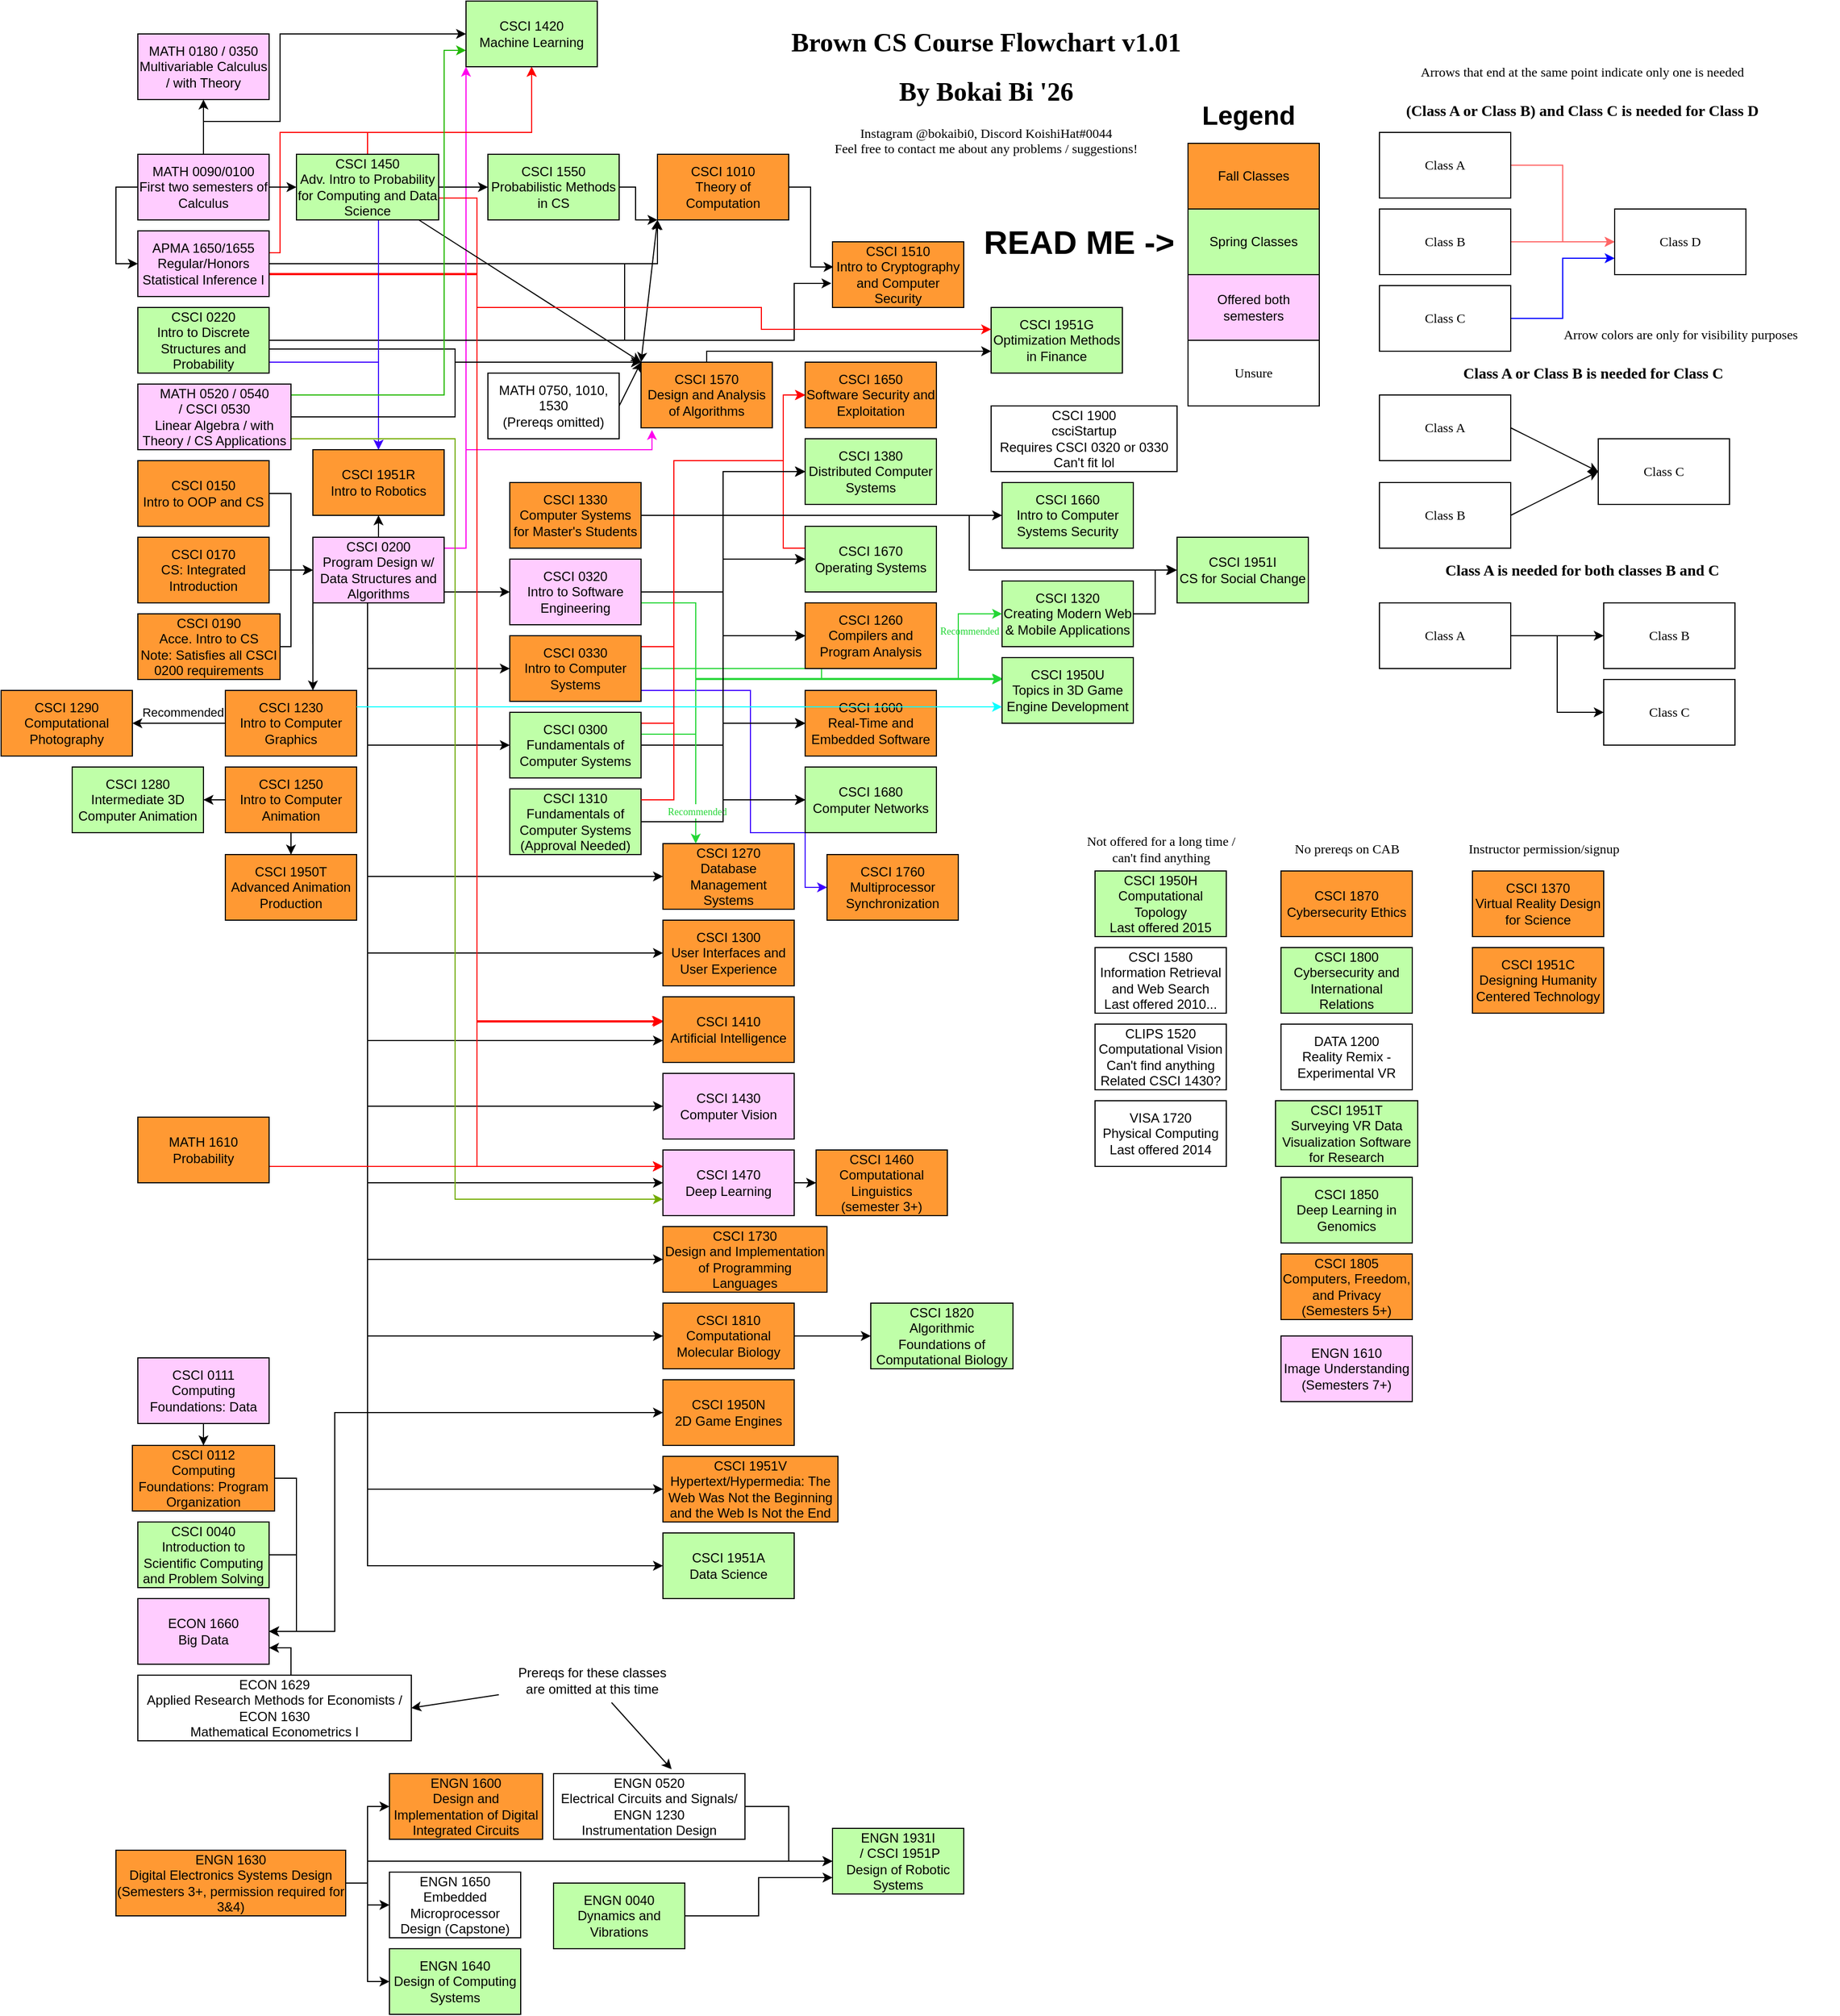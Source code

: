 <mxfile version="20.2.3" type="device"><diagram id="kgpKYQtTHZ0yAKxKKP6v" name="Page-1"><mxGraphModel dx="1955" dy="918" grid="1" gridSize="10" guides="1" tooltips="1" connect="1" arrows="1" fold="1" page="1" pageScale="1" pageWidth="850" pageHeight="1100" math="0" shadow="0"><root><mxCell id="0"/><mxCell id="1" parent="0"/><mxCell id="LoFl6waiAJPS3bQiZ-HX-32" style="edgeStyle=orthogonalEdgeStyle;rounded=0;orthogonalLoop=1;jettySize=auto;html=1;entryX=0;entryY=1;entryDx=0;entryDy=0;" parent="1" source="LoFl6waiAJPS3bQiZ-HX-1" target="LoFl6waiAJPS3bQiZ-HX-21" edge="1"><mxGeometry relative="1" as="geometry"/></mxCell><mxCell id="LoFl6waiAJPS3bQiZ-HX-94" style="edgeStyle=orthogonalEdgeStyle;rounded=0;orthogonalLoop=1;jettySize=auto;html=1;strokeColor=#FF0000;exitX=0.992;exitY=0.65;exitDx=0;exitDy=0;exitPerimeter=0;entryX=-0.008;entryY=0.367;entryDx=0;entryDy=0;entryPerimeter=0;" parent="1" source="LoFl6waiAJPS3bQiZ-HX-1" target="LoFl6waiAJPS3bQiZ-HX-77" edge="1"><mxGeometry relative="1" as="geometry"><mxPoint x="315" y="280" as="targetPoint"/><Array as="points"><mxPoint x="435" y="249"/><mxPoint x="435" y="932"/></Array></mxGeometry></mxCell><mxCell id="LoFl6waiAJPS3bQiZ-HX-109" style="edgeStyle=orthogonalEdgeStyle;rounded=0;orthogonalLoop=1;jettySize=auto;html=1;entryX=0;entryY=0.25;entryDx=0;entryDy=0;strokeColor=#Ff0000;" parent="1" source="LoFl6waiAJPS3bQiZ-HX-1" target="LoFl6waiAJPS3bQiZ-HX-104" edge="1"><mxGeometry relative="1" as="geometry"><Array as="points"><mxPoint x="435" y="250"/><mxPoint x="435" y="1065"/></Array></mxGeometry></mxCell><mxCell id="LoFl6waiAJPS3bQiZ-HX-236" style="edgeStyle=orthogonalEdgeStyle;rounded=0;orthogonalLoop=1;jettySize=auto;html=1;strokeColor=#FF0000;" parent="1" source="LoFl6waiAJPS3bQiZ-HX-1" target="LoFl6waiAJPS3bQiZ-HX-206" edge="1"><mxGeometry relative="1" as="geometry"><Array as="points"><mxPoint x="255" y="230"/><mxPoint x="255" y="120"/><mxPoint x="485" y="120"/></Array></mxGeometry></mxCell><mxCell id="LoFl6waiAJPS3bQiZ-HX-1" value="&lt;div&gt;APMA 1650/1655&lt;/div&gt;&lt;div&gt;Regular/Honors&lt;/div&gt;&lt;div&gt;Statistical Inference I&lt;br&gt;&lt;/div&gt;" style="rounded=0;whiteSpace=wrap;html=1;fillColor=#FFCCFF;" parent="1" vertex="1"><mxGeometry x="125" y="210" width="120" height="60" as="geometry"/></mxCell><mxCell id="LoFl6waiAJPS3bQiZ-HX-4" value="" style="edgeStyle=orthogonalEdgeStyle;rounded=0;orthogonalLoop=1;jettySize=auto;html=1;" parent="1" source="LoFl6waiAJPS3bQiZ-HX-2" target="LoFl6waiAJPS3bQiZ-HX-3" edge="1"><mxGeometry relative="1" as="geometry"/></mxCell><mxCell id="LoFl6waiAJPS3bQiZ-HX-2" value="&lt;div&gt;CSCI 0111&lt;/div&gt;Computing Foundations: Data" style="rounded=0;whiteSpace=wrap;html=1;fillColor=#FFCCFF;" parent="1" vertex="1"><mxGeometry x="125" y="1240" width="120" height="60" as="geometry"/></mxCell><mxCell id="LoFl6waiAJPS3bQiZ-HX-191" style="edgeStyle=orthogonalEdgeStyle;rounded=0;orthogonalLoop=1;jettySize=auto;html=1;entryX=1;entryY=0.5;entryDx=0;entryDy=0;strokeColor=#000000;" parent="1" source="LoFl6waiAJPS3bQiZ-HX-3" target="LoFl6waiAJPS3bQiZ-HX-174" edge="1"><mxGeometry relative="1" as="geometry"><Array as="points"><mxPoint x="270" y="1350"/><mxPoint x="270" y="1490"/></Array></mxGeometry></mxCell><mxCell id="LoFl6waiAJPS3bQiZ-HX-3" value="&lt;div&gt;CSCI 0112&lt;/div&gt;&lt;div&gt;Computing Foundations: Program Organization&lt;br&gt;&lt;/div&gt;" style="rounded=0;whiteSpace=wrap;html=1;fillColor=#FF9933;" parent="1" vertex="1"><mxGeometry x="120" y="1320" width="130" height="60" as="geometry"/></mxCell><mxCell id="LoFl6waiAJPS3bQiZ-HX-162" style="edgeStyle=orthogonalEdgeStyle;rounded=0;orthogonalLoop=1;jettySize=auto;html=1;entryX=0;entryY=0.5;entryDx=0;entryDy=0;strokeColor=#000000;" parent="1" source="LoFl6waiAJPS3bQiZ-HX-5" target="LoFl6waiAJPS3bQiZ-HX-9" edge="1"><mxGeometry relative="1" as="geometry"/></mxCell><mxCell id="LoFl6waiAJPS3bQiZ-HX-5" value="&lt;div&gt;CSCI 0150&lt;/div&gt;Intro to OOP and CS" style="rounded=0;whiteSpace=wrap;html=1;fillColor=#FF9933;" parent="1" vertex="1"><mxGeometry x="125" y="420" width="120" height="60" as="geometry"/></mxCell><mxCell id="LoFl6waiAJPS3bQiZ-HX-11" style="edgeStyle=orthogonalEdgeStyle;rounded=0;orthogonalLoop=1;jettySize=auto;html=1;" parent="1" source="LoFl6waiAJPS3bQiZ-HX-6" target="LoFl6waiAJPS3bQiZ-HX-9" edge="1"><mxGeometry relative="1" as="geometry"/></mxCell><mxCell id="LoFl6waiAJPS3bQiZ-HX-6" value="&lt;div&gt;CSCI 0170&lt;/div&gt;&lt;div&gt;CS: Integrated Introduction&lt;br&gt;&lt;/div&gt;" style="rounded=0;whiteSpace=wrap;html=1;fillColor=#FF9933;" parent="1" vertex="1"><mxGeometry x="125" y="490" width="120" height="60" as="geometry"/></mxCell><mxCell id="LoFl6waiAJPS3bQiZ-HX-161" style="edgeStyle=orthogonalEdgeStyle;rounded=0;orthogonalLoop=1;jettySize=auto;html=1;entryX=0;entryY=0.5;entryDx=0;entryDy=0;strokeColor=#000000;" parent="1" source="LoFl6waiAJPS3bQiZ-HX-7" target="LoFl6waiAJPS3bQiZ-HX-9" edge="1"><mxGeometry relative="1" as="geometry"><Array as="points"><mxPoint x="265" y="590"/><mxPoint x="265" y="520"/></Array></mxGeometry></mxCell><mxCell id="LoFl6waiAJPS3bQiZ-HX-7" value="&lt;div&gt;CSCI 0190&lt;/div&gt;&lt;div&gt;Acce. Intro to CS&lt;/div&gt;&lt;div&gt;Note: Satisfies all CSCI 0200 requirements&lt;br&gt;&lt;/div&gt;" style="rounded=0;whiteSpace=wrap;html=1;fillColor=#FF9933;" parent="1" vertex="1"><mxGeometry x="125" y="560" width="130" height="60" as="geometry"/></mxCell><mxCell id="LoFl6waiAJPS3bQiZ-HX-65" style="edgeStyle=orthogonalEdgeStyle;rounded=0;orthogonalLoop=1;jettySize=auto;html=1;entryX=0;entryY=0.5;entryDx=0;entryDy=0;" parent="1" source="LoFl6waiAJPS3bQiZ-HX-8" target="LoFl6waiAJPS3bQiZ-HX-63" edge="1"><mxGeometry relative="1" as="geometry"/></mxCell><mxCell id="LoFl6waiAJPS3bQiZ-HX-126" style="edgeStyle=orthogonalEdgeStyle;rounded=0;orthogonalLoop=1;jettySize=auto;html=1;entryX=0;entryY=0.5;entryDx=0;entryDy=0;strokeColor=#000000;" parent="1" source="LoFl6waiAJPS3bQiZ-HX-8" target="LoFl6waiAJPS3bQiZ-HX-124" edge="1"><mxGeometry relative="1" as="geometry"/></mxCell><mxCell id="LoFl6waiAJPS3bQiZ-HX-132" style="edgeStyle=orthogonalEdgeStyle;rounded=0;orthogonalLoop=1;jettySize=auto;html=1;entryX=0;entryY=0.5;entryDx=0;entryDy=0;strokeColor=#000000;" parent="1" source="LoFl6waiAJPS3bQiZ-HX-8" target="LoFl6waiAJPS3bQiZ-HX-130" edge="1"><mxGeometry relative="1" as="geometry"/></mxCell><mxCell id="LoFl6waiAJPS3bQiZ-HX-144" style="edgeStyle=orthogonalEdgeStyle;rounded=0;orthogonalLoop=1;jettySize=auto;html=1;entryX=0;entryY=0.5;entryDx=0;entryDy=0;strokeColor=#000000;" parent="1" source="LoFl6waiAJPS3bQiZ-HX-8" target="LoFl6waiAJPS3bQiZ-HX-142" edge="1"><mxGeometry relative="1" as="geometry"/></mxCell><mxCell id="LoFl6waiAJPS3bQiZ-HX-202" style="edgeStyle=orthogonalEdgeStyle;rounded=0;orthogonalLoop=1;jettySize=auto;html=1;entryX=0;entryY=0.5;entryDx=0;entryDy=0;strokeColor=#000000;" parent="1" source="LoFl6waiAJPS3bQiZ-HX-8" target="LoFl6waiAJPS3bQiZ-HX-200" edge="1"><mxGeometry relative="1" as="geometry"/></mxCell><mxCell id="LoFl6waiAJPS3bQiZ-HX-230" style="edgeStyle=orthogonalEdgeStyle;rounded=0;orthogonalLoop=1;jettySize=auto;html=1;strokeColor=#24D636;" parent="1" source="LoFl6waiAJPS3bQiZ-HX-8" edge="1"><mxGeometry relative="1" as="geometry"><mxPoint x="915" y="620" as="targetPoint"/><Array as="points"><mxPoint x="635" y="550"/><mxPoint x="635" y="620"/></Array></mxGeometry></mxCell><mxCell id="LoFl6waiAJPS3bQiZ-HX-8" value="&lt;div&gt;CSCI 0320&lt;/div&gt;&lt;div&gt;Intro to Software Engineering&lt;br&gt;&lt;/div&gt;" style="rounded=0;whiteSpace=wrap;html=1;fillColor=#FFCCFF;" parent="1" vertex="1"><mxGeometry x="465" y="510" width="120" height="60" as="geometry"/></mxCell><mxCell id="LoFl6waiAJPS3bQiZ-HX-74" style="edgeStyle=orthogonalEdgeStyle;rounded=0;orthogonalLoop=1;jettySize=auto;html=1;entryX=0;entryY=0.5;entryDx=0;entryDy=0;" parent="1" source="LoFl6waiAJPS3bQiZ-HX-9" target="LoFl6waiAJPS3bQiZ-HX-72" edge="1"><mxGeometry relative="1" as="geometry"><Array as="points"><mxPoint x="335" y="800"/></Array></mxGeometry></mxCell><mxCell id="LoFl6waiAJPS3bQiZ-HX-76" style="edgeStyle=orthogonalEdgeStyle;rounded=0;orthogonalLoop=1;jettySize=auto;html=1;entryX=0;entryY=0.5;entryDx=0;entryDy=0;" parent="1" source="LoFl6waiAJPS3bQiZ-HX-9" target="LoFl6waiAJPS3bQiZ-HX-75" edge="1"><mxGeometry relative="1" as="geometry"><Array as="points"><mxPoint x="335" y="870"/></Array></mxGeometry></mxCell><mxCell id="LoFl6waiAJPS3bQiZ-HX-78" style="edgeStyle=orthogonalEdgeStyle;rounded=0;orthogonalLoop=1;jettySize=auto;html=1;" parent="1" source="LoFl6waiAJPS3bQiZ-HX-9" edge="1"><mxGeometry relative="1" as="geometry"><mxPoint x="605" y="950" as="targetPoint"/><Array as="points"><mxPoint x="335" y="950"/><mxPoint x="605" y="950"/></Array></mxGeometry></mxCell><mxCell id="LoFl6waiAJPS3bQiZ-HX-84" style="edgeStyle=orthogonalEdgeStyle;rounded=0;orthogonalLoop=1;jettySize=auto;html=1;entryX=0;entryY=0.5;entryDx=0;entryDy=0;" parent="1" source="LoFl6waiAJPS3bQiZ-HX-9" target="LoFl6waiAJPS3bQiZ-HX-8" edge="1"><mxGeometry relative="1" as="geometry"><Array as="points"><mxPoint x="415" y="540"/><mxPoint x="415" y="540"/></Array></mxGeometry></mxCell><mxCell id="LoFl6waiAJPS3bQiZ-HX-102" style="edgeStyle=orthogonalEdgeStyle;rounded=0;orthogonalLoop=1;jettySize=auto;html=1;entryX=0;entryY=0.5;entryDx=0;entryDy=0;strokeColor=#000000;" parent="1" source="LoFl6waiAJPS3bQiZ-HX-9" target="LoFl6waiAJPS3bQiZ-HX-101" edge="1"><mxGeometry relative="1" as="geometry"><Array as="points"><mxPoint x="335" y="1010"/></Array></mxGeometry></mxCell><mxCell id="LoFl6waiAJPS3bQiZ-HX-105" style="edgeStyle=orthogonalEdgeStyle;rounded=0;orthogonalLoop=1;jettySize=auto;html=1;entryX=0;entryY=0.5;entryDx=0;entryDy=0;strokeColor=#000000;" parent="1" source="LoFl6waiAJPS3bQiZ-HX-9" target="LoFl6waiAJPS3bQiZ-HX-104" edge="1"><mxGeometry relative="1" as="geometry"><Array as="points"><mxPoint x="335" y="1080"/></Array></mxGeometry></mxCell><mxCell id="LoFl6waiAJPS3bQiZ-HX-122" style="edgeStyle=orthogonalEdgeStyle;rounded=0;orthogonalLoop=1;jettySize=auto;html=1;entryX=0;entryY=0.5;entryDx=0;entryDy=0;strokeColor=#000000;" parent="1" source="LoFl6waiAJPS3bQiZ-HX-9" target="LoFl6waiAJPS3bQiZ-HX-16" edge="1"><mxGeometry relative="1" as="geometry"><Array as="points"><mxPoint x="335" y="610"/></Array></mxGeometry></mxCell><mxCell id="LoFl6waiAJPS3bQiZ-HX-123" style="edgeStyle=orthogonalEdgeStyle;rounded=0;orthogonalLoop=1;jettySize=auto;html=1;entryX=0;entryY=0.5;entryDx=0;entryDy=0;strokeColor=#000000;" parent="1" source="LoFl6waiAJPS3bQiZ-HX-9" target="LoFl6waiAJPS3bQiZ-HX-55" edge="1"><mxGeometry relative="1" as="geometry"><Array as="points"><mxPoint x="335" y="680"/></Array></mxGeometry></mxCell><mxCell id="LoFl6waiAJPS3bQiZ-HX-149" style="edgeStyle=orthogonalEdgeStyle;rounded=0;orthogonalLoop=1;jettySize=auto;html=1;entryX=0;entryY=0.5;entryDx=0;entryDy=0;strokeColor=#000000;" parent="1" source="LoFl6waiAJPS3bQiZ-HX-9" target="LoFl6waiAJPS3bQiZ-HX-148" edge="1"><mxGeometry relative="1" as="geometry"><Array as="points"><mxPoint x="335" y="1150"/></Array></mxGeometry></mxCell><mxCell id="LoFl6waiAJPS3bQiZ-HX-155" style="edgeStyle=orthogonalEdgeStyle;rounded=0;orthogonalLoop=1;jettySize=auto;html=1;entryX=0;entryY=0.5;entryDx=0;entryDy=0;strokeColor=#000000;" parent="1" source="LoFl6waiAJPS3bQiZ-HX-9" target="LoFl6waiAJPS3bQiZ-HX-154" edge="1"><mxGeometry relative="1" as="geometry"><Array as="points"><mxPoint x="335" y="1220"/></Array></mxGeometry></mxCell><mxCell id="LoFl6waiAJPS3bQiZ-HX-158" style="edgeStyle=orthogonalEdgeStyle;rounded=0;orthogonalLoop=1;jettySize=auto;html=1;entryX=0;entryY=0.5;entryDx=0;entryDy=0;strokeColor=#000000;" parent="1" source="LoFl6waiAJPS3bQiZ-HX-9" target="LoFl6waiAJPS3bQiZ-HX-157" edge="1"><mxGeometry relative="1" as="geometry"><Array as="points"><mxPoint x="335" y="1290"/></Array></mxGeometry></mxCell><mxCell id="LoFl6waiAJPS3bQiZ-HX-169" style="edgeStyle=orthogonalEdgeStyle;rounded=0;orthogonalLoop=1;jettySize=auto;html=1;entryX=0.5;entryY=1;entryDx=0;entryDy=0;strokeColor=#000000;" parent="1" source="LoFl6waiAJPS3bQiZ-HX-9" target="LoFl6waiAJPS3bQiZ-HX-168" edge="1"><mxGeometry relative="1" as="geometry"/></mxCell><mxCell id="LoFl6waiAJPS3bQiZ-HX-172" style="edgeStyle=orthogonalEdgeStyle;rounded=0;orthogonalLoop=1;jettySize=auto;html=1;strokeColor=#000000;" parent="1" source="LoFl6waiAJPS3bQiZ-HX-9" target="LoFl6waiAJPS3bQiZ-HX-173" edge="1"><mxGeometry relative="1" as="geometry"><mxPoint x="435" y="1410" as="targetPoint"/><Array as="points"><mxPoint x="335" y="1360"/></Array></mxGeometry></mxCell><mxCell id="LoFl6waiAJPS3bQiZ-HX-190" style="edgeStyle=orthogonalEdgeStyle;rounded=0;orthogonalLoop=1;jettySize=auto;html=1;entryX=1;entryY=0.5;entryDx=0;entryDy=0;strokeColor=#000000;" parent="1" source="LoFl6waiAJPS3bQiZ-HX-9" target="LoFl6waiAJPS3bQiZ-HX-174" edge="1"><mxGeometry relative="1" as="geometry"><Array as="points"><mxPoint x="335" y="1290"/><mxPoint x="305" y="1290"/><mxPoint x="305" y="1490"/></Array></mxGeometry></mxCell><mxCell id="LoFl6waiAJPS3bQiZ-HX-238" style="edgeStyle=orthogonalEdgeStyle;rounded=0;orthogonalLoop=1;jettySize=auto;html=1;entryX=0;entryY=1;entryDx=0;entryDy=0;strokeColor=#FF00EE;" parent="1" source="LoFl6waiAJPS3bQiZ-HX-9" target="LoFl6waiAJPS3bQiZ-HX-206" edge="1"><mxGeometry relative="1" as="geometry"><Array as="points"><mxPoint x="425" y="500"/></Array></mxGeometry></mxCell><mxCell id="LoFl6waiAJPS3bQiZ-HX-242" style="edgeStyle=orthogonalEdgeStyle;rounded=0;orthogonalLoop=1;jettySize=auto;html=1;entryX=0;entryY=0.5;entryDx=0;entryDy=0;strokeColor=#000000;" parent="1" source="LoFl6waiAJPS3bQiZ-HX-9" target="LoFl6waiAJPS3bQiZ-HX-241" edge="1"><mxGeometry relative="1" as="geometry"><Array as="points"><mxPoint x="335" y="1430"/></Array></mxGeometry></mxCell><mxCell id="LoFl6waiAJPS3bQiZ-HX-245" style="edgeStyle=orthogonalEdgeStyle;rounded=0;orthogonalLoop=1;jettySize=auto;html=1;strokeColor=#FF00EE;entryX=0.083;entryY=1.033;entryDx=0;entryDy=0;entryPerimeter=0;" parent="1" source="LoFl6waiAJPS3bQiZ-HX-9" target="LoFl6waiAJPS3bQiZ-HX-34" edge="1"><mxGeometry relative="1" as="geometry"><Array as="points"><mxPoint x="425" y="500"/><mxPoint x="425" y="410"/><mxPoint x="595" y="410"/></Array></mxGeometry></mxCell><mxCell id="LoFl6waiAJPS3bQiZ-HX-9" value="&lt;div&gt;CSCI 0200&lt;/div&gt;Program Design w/ Data Structures and Algorithms" style="rounded=0;whiteSpace=wrap;html=1;fillColor=#FFCCFF;" parent="1" vertex="1"><mxGeometry x="285" y="490" width="120" height="60" as="geometry"/></mxCell><mxCell id="LoFl6waiAJPS3bQiZ-HX-90" style="edgeStyle=orthogonalEdgeStyle;rounded=0;orthogonalLoop=1;jettySize=auto;html=1;entryX=0;entryY=0.383;entryDx=0;entryDy=0;strokeColor=#FF0000;entryPerimeter=0;" parent="1" source="LoFl6waiAJPS3bQiZ-HX-15" target="LoFl6waiAJPS3bQiZ-HX-77" edge="1"><mxGeometry relative="1" as="geometry"><Array as="points"><mxPoint x="435" y="310"/><mxPoint x="435" y="933"/></Array></mxGeometry></mxCell><mxCell id="LoFl6waiAJPS3bQiZ-HX-91" style="edgeStyle=orthogonalEdgeStyle;rounded=0;orthogonalLoop=1;jettySize=auto;html=1;entryX=0;entryY=0;entryDx=0;entryDy=0;strokeColor=#000000;" parent="1" target="LoFl6waiAJPS3bQiZ-HX-34" edge="1"><mxGeometry relative="1" as="geometry"><mxPoint x="245" y="318" as="sourcePoint"/><Array as="points"><mxPoint x="415" y="318"/><mxPoint x="415" y="330"/></Array></mxGeometry></mxCell><mxCell id="LoFl6waiAJPS3bQiZ-HX-110" style="edgeStyle=orthogonalEdgeStyle;rounded=0;orthogonalLoop=1;jettySize=auto;html=1;entryX=0;entryY=0.25;entryDx=0;entryDy=0;strokeColor=#Ff0000;" parent="1" source="LoFl6waiAJPS3bQiZ-HX-15" target="LoFl6waiAJPS3bQiZ-HX-104" edge="1"><mxGeometry relative="1" as="geometry"><Array as="points"><mxPoint x="435" y="310"/><mxPoint x="435" y="1065"/></Array></mxGeometry></mxCell><mxCell id="LoFl6waiAJPS3bQiZ-HX-117" style="edgeStyle=orthogonalEdgeStyle;rounded=0;orthogonalLoop=1;jettySize=auto;html=1;entryX=-0.008;entryY=0.633;entryDx=0;entryDy=0;entryPerimeter=0;strokeColor=#000000;" parent="1" source="LoFl6waiAJPS3bQiZ-HX-15" target="LoFl6waiAJPS3bQiZ-HX-115" edge="1"><mxGeometry relative="1" as="geometry"><Array as="points"><mxPoint x="725" y="310"/><mxPoint x="725" y="258"/></Array></mxGeometry></mxCell><mxCell id="LoFl6waiAJPS3bQiZ-HX-119" style="edgeStyle=orthogonalEdgeStyle;rounded=0;orthogonalLoop=1;jettySize=auto;html=1;entryX=0;entryY=1;entryDx=0;entryDy=0;strokeColor=#000000;" parent="1" source="LoFl6waiAJPS3bQiZ-HX-15" target="LoFl6waiAJPS3bQiZ-HX-21" edge="1"><mxGeometry relative="1" as="geometry"><Array as="points"><mxPoint x="570" y="310"/><mxPoint x="570" y="240"/><mxPoint x="600" y="240"/></Array></mxGeometry></mxCell><mxCell id="LoFl6waiAJPS3bQiZ-HX-170" style="edgeStyle=orthogonalEdgeStyle;rounded=0;orthogonalLoop=1;jettySize=auto;html=1;entryX=0.5;entryY=0;entryDx=0;entryDy=0;strokeColor=#3C00FF;" parent="1" source="LoFl6waiAJPS3bQiZ-HX-15" target="LoFl6waiAJPS3bQiZ-HX-168" edge="1"><mxGeometry relative="1" as="geometry"><Array as="points"><mxPoint x="345" y="330"/></Array></mxGeometry></mxCell><mxCell id="LoFl6waiAJPS3bQiZ-HX-15" value="&lt;div&gt;CSCI 0220&lt;/div&gt;&lt;div&gt;Intro to Discrete Structures and Probability&lt;br&gt;&lt;/div&gt;" style="rounded=0;whiteSpace=wrap;html=1;fillColor=#BFFFA8;" parent="1" vertex="1"><mxGeometry x="125" y="280" width="120" height="60" as="geometry"/></mxCell><mxCell id="LoFl6waiAJPS3bQiZ-HX-66" style="edgeStyle=orthogonalEdgeStyle;rounded=0;orthogonalLoop=1;jettySize=auto;html=1;entryX=0;entryY=0.5;entryDx=0;entryDy=0;" parent="1" source="LoFl6waiAJPS3bQiZ-HX-16" target="LoFl6waiAJPS3bQiZ-HX-63" edge="1"><mxGeometry relative="1" as="geometry"/></mxCell><mxCell id="LoFl6waiAJPS3bQiZ-HX-127" style="edgeStyle=orthogonalEdgeStyle;rounded=0;orthogonalLoop=1;jettySize=auto;html=1;entryX=0;entryY=0.5;entryDx=0;entryDy=0;strokeColor=#000000;" parent="1" source="LoFl6waiAJPS3bQiZ-HX-16" target="LoFl6waiAJPS3bQiZ-HX-124" edge="1"><mxGeometry relative="1" as="geometry"/></mxCell><mxCell id="LoFl6waiAJPS3bQiZ-HX-133" style="edgeStyle=orthogonalEdgeStyle;rounded=0;orthogonalLoop=1;jettySize=auto;html=1;entryX=0;entryY=0.5;entryDx=0;entryDy=0;strokeColor=#000000;" parent="1" source="LoFl6waiAJPS3bQiZ-HX-16" target="LoFl6waiAJPS3bQiZ-HX-130" edge="1"><mxGeometry relative="1" as="geometry"/></mxCell><mxCell id="LoFl6waiAJPS3bQiZ-HX-138" style="edgeStyle=orthogonalEdgeStyle;rounded=0;orthogonalLoop=1;jettySize=auto;html=1;entryX=0;entryY=0.5;entryDx=0;entryDy=0;strokeColor=#FF0000;" parent="1" source="LoFl6waiAJPS3bQiZ-HX-16" target="LoFl6waiAJPS3bQiZ-HX-136" edge="1"><mxGeometry relative="1" as="geometry"><Array as="points"><mxPoint x="615" y="590"/><mxPoint x="615" y="420"/><mxPoint x="715" y="420"/><mxPoint x="715" y="360"/></Array></mxGeometry></mxCell><mxCell id="LoFl6waiAJPS3bQiZ-HX-145" style="edgeStyle=orthogonalEdgeStyle;rounded=0;orthogonalLoop=1;jettySize=auto;html=1;entryX=0;entryY=0.5;entryDx=0;entryDy=0;strokeColor=#000000;" parent="1" source="LoFl6waiAJPS3bQiZ-HX-16" target="LoFl6waiAJPS3bQiZ-HX-142" edge="1"><mxGeometry relative="1" as="geometry"/></mxCell><mxCell id="LoFl6waiAJPS3bQiZ-HX-151" style="edgeStyle=orthogonalEdgeStyle;rounded=0;orthogonalLoop=1;jettySize=auto;html=1;entryX=0;entryY=0.5;entryDx=0;entryDy=0;strokeColor=#3C00FF;" parent="1" source="LoFl6waiAJPS3bQiZ-HX-16" target="LoFl6waiAJPS3bQiZ-HX-150" edge="1"><mxGeometry relative="1" as="geometry"><Array as="points"><mxPoint x="685" y="630"/><mxPoint x="685" y="760"/><mxPoint x="735" y="760"/><mxPoint x="735" y="810"/></Array></mxGeometry></mxCell><mxCell id="LoFl6waiAJPS3bQiZ-HX-203" style="edgeStyle=orthogonalEdgeStyle;rounded=0;orthogonalLoop=1;jettySize=auto;html=1;entryX=0;entryY=0.5;entryDx=0;entryDy=0;strokeColor=#000000;" parent="1" source="LoFl6waiAJPS3bQiZ-HX-16" target="LoFl6waiAJPS3bQiZ-HX-200" edge="1"><mxGeometry relative="1" as="geometry"/></mxCell><mxCell id="LoFl6waiAJPS3bQiZ-HX-228" style="edgeStyle=orthogonalEdgeStyle;rounded=0;orthogonalLoop=1;jettySize=auto;html=1;entryX=0.009;entryY=0.324;entryDx=0;entryDy=0;strokeColor=#24D636;entryPerimeter=0;" parent="1" source="LoFl6waiAJPS3bQiZ-HX-16" target="LoFl6waiAJPS3bQiZ-HX-226" edge="1"><mxGeometry relative="1" as="geometry"><Array as="points"/></mxGeometry></mxCell><mxCell id="LoFl6waiAJPS3bQiZ-HX-16" value="&lt;div&gt;CSCI 0330&lt;/div&gt;&lt;div&gt;Intro to Computer Systems&lt;br&gt;&lt;/div&gt;" style="rounded=0;whiteSpace=wrap;html=1;fillColor=#FF9933;" parent="1" vertex="1"><mxGeometry x="465" y="580" width="120" height="60" as="geometry"/></mxCell><mxCell id="LoFl6waiAJPS3bQiZ-HX-118" style="edgeStyle=orthogonalEdgeStyle;rounded=0;orthogonalLoop=1;jettySize=auto;html=1;entryX=0.008;entryY=0.383;entryDx=0;entryDy=0;entryPerimeter=0;strokeColor=#000000;" parent="1" source="LoFl6waiAJPS3bQiZ-HX-21" target="LoFl6waiAJPS3bQiZ-HX-115" edge="1"><mxGeometry relative="1" as="geometry"/></mxCell><mxCell id="LoFl6waiAJPS3bQiZ-HX-21" value="&lt;div&gt;CSCI 1010&lt;/div&gt;&lt;div&gt;Theory of Computation&lt;br&gt;&lt;/div&gt;" style="rounded=0;whiteSpace=wrap;html=1;fillColor=#FF9933;" parent="1" vertex="1"><mxGeometry x="600" y="140" width="120" height="60" as="geometry"/></mxCell><mxCell id="LoFl6waiAJPS3bQiZ-HX-27" style="edgeStyle=orthogonalEdgeStyle;rounded=0;orthogonalLoop=1;jettySize=auto;html=1;entryX=0;entryY=1;entryDx=0;entryDy=0;" parent="1" source="LoFl6waiAJPS3bQiZ-HX-26" target="LoFl6waiAJPS3bQiZ-HX-21" edge="1"><mxGeometry relative="1" as="geometry"><Array as="points"><mxPoint x="580" y="170"/><mxPoint x="580" y="200"/></Array></mxGeometry></mxCell><mxCell id="LoFl6waiAJPS3bQiZ-HX-26" value="&lt;div&gt;CSCI 1550&lt;/div&gt;&lt;div&gt;Probabilistic Methods in CS&lt;br&gt;&lt;/div&gt;" style="rounded=0;whiteSpace=wrap;html=1;fillColor=#BFFFA8;" parent="1" vertex="1"><mxGeometry x="445" y="140" width="120" height="60" as="geometry"/></mxCell><mxCell id="LoFl6waiAJPS3bQiZ-HX-31" style="edgeStyle=orthogonalEdgeStyle;rounded=0;orthogonalLoop=1;jettySize=auto;html=1;entryX=0;entryY=0.5;entryDx=0;entryDy=0;" parent="1" source="LoFl6waiAJPS3bQiZ-HX-28" target="LoFl6waiAJPS3bQiZ-HX-26" edge="1"><mxGeometry relative="1" as="geometry"/></mxCell><mxCell id="LoFl6waiAJPS3bQiZ-HX-93" style="edgeStyle=orthogonalEdgeStyle;rounded=0;orthogonalLoop=1;jettySize=auto;html=1;entryX=0;entryY=0.367;entryDx=0;entryDy=0;entryPerimeter=0;strokeColor=#FF0000;" parent="1" source="LoFl6waiAJPS3bQiZ-HX-28" target="LoFl6waiAJPS3bQiZ-HX-77" edge="1"><mxGeometry relative="1" as="geometry"><Array as="points"><mxPoint x="435" y="180"/><mxPoint x="435" y="932"/></Array></mxGeometry></mxCell><mxCell id="LoFl6waiAJPS3bQiZ-HX-108" style="edgeStyle=orthogonalEdgeStyle;rounded=0;orthogonalLoop=1;jettySize=auto;html=1;entryX=0;entryY=0.25;entryDx=0;entryDy=0;strokeColor=#Ff0000;" parent="1" source="LoFl6waiAJPS3bQiZ-HX-28" target="LoFl6waiAJPS3bQiZ-HX-104" edge="1"><mxGeometry relative="1" as="geometry"><Array as="points"><mxPoint x="435" y="180"/><mxPoint x="435" y="1065"/></Array></mxGeometry></mxCell><mxCell id="LoFl6waiAJPS3bQiZ-HX-171" style="edgeStyle=orthogonalEdgeStyle;rounded=0;orthogonalLoop=1;jettySize=auto;html=1;strokeColor=#3C00FF;" parent="1" source="LoFl6waiAJPS3bQiZ-HX-28" target="LoFl6waiAJPS3bQiZ-HX-168" edge="1"><mxGeometry relative="1" as="geometry"><Array as="points"><mxPoint x="345" y="260"/><mxPoint x="345" y="260"/></Array></mxGeometry></mxCell><mxCell id="LoFl6waiAJPS3bQiZ-HX-235" style="edgeStyle=orthogonalEdgeStyle;rounded=0;orthogonalLoop=1;jettySize=auto;html=1;strokeColor=#FF0000;" parent="1" source="LoFl6waiAJPS3bQiZ-HX-28" target="LoFl6waiAJPS3bQiZ-HX-206" edge="1"><mxGeometry relative="1" as="geometry"><Array as="points"><mxPoint x="335" y="120"/><mxPoint x="485" y="120"/></Array></mxGeometry></mxCell><mxCell id="LoFl6waiAJPS3bQiZ-HX-28" value="&lt;div&gt;CSCI 1450&lt;br&gt;&lt;/div&gt;&lt;div&gt;Adv. Intro to Probability for Computing and Data Science&lt;/div&gt;" style="rounded=0;whiteSpace=wrap;html=1;fillColor=#BFFFA8;" parent="1" vertex="1"><mxGeometry x="270" y="140" width="130" height="60" as="geometry"/></mxCell><mxCell id="LoFl6waiAJPS3bQiZ-HX-30" style="edgeStyle=orthogonalEdgeStyle;rounded=0;orthogonalLoop=1;jettySize=auto;html=1;entryX=0;entryY=0.5;entryDx=0;entryDy=0;" parent="1" source="LoFl6waiAJPS3bQiZ-HX-29" target="LoFl6waiAJPS3bQiZ-HX-28" edge="1"><mxGeometry relative="1" as="geometry"/></mxCell><mxCell id="LoFl6waiAJPS3bQiZ-HX-197" style="edgeStyle=orthogonalEdgeStyle;rounded=0;orthogonalLoop=1;jettySize=auto;html=1;entryX=0.5;entryY=1;entryDx=0;entryDy=0;strokeColor=#000000;" parent="1" source="LoFl6waiAJPS3bQiZ-HX-29" target="LoFl6waiAJPS3bQiZ-HX-194" edge="1"><mxGeometry relative="1" as="geometry"/></mxCell><mxCell id="LoFl6waiAJPS3bQiZ-HX-234" style="edgeStyle=orthogonalEdgeStyle;rounded=0;orthogonalLoop=1;jettySize=auto;html=1;entryX=0;entryY=0.5;entryDx=0;entryDy=0;strokeColor=#000000;" parent="1" source="LoFl6waiAJPS3bQiZ-HX-29" target="LoFl6waiAJPS3bQiZ-HX-206" edge="1"><mxGeometry relative="1" as="geometry"><Array as="points"><mxPoint x="185" y="110"/><mxPoint x="255" y="110"/><mxPoint x="255" y="30"/></Array></mxGeometry></mxCell><mxCell id="bfNJ70l7KwVTZAPYyj7J-2" style="edgeStyle=orthogonalEdgeStyle;rounded=0;orthogonalLoop=1;jettySize=auto;html=1;entryX=0;entryY=0.5;entryDx=0;entryDy=0;" parent="1" source="LoFl6waiAJPS3bQiZ-HX-29" target="LoFl6waiAJPS3bQiZ-HX-1" edge="1"><mxGeometry relative="1" as="geometry"><Array as="points"><mxPoint x="105" y="170"/><mxPoint x="105" y="240"/></Array></mxGeometry></mxCell><mxCell id="LoFl6waiAJPS3bQiZ-HX-29" value="&lt;div&gt;MATH 0090/0100&lt;/div&gt;&lt;div&gt;First two semesters of Calculus&lt;br&gt;&lt;/div&gt;" style="rounded=0;whiteSpace=wrap;html=1;fillColor=#FFCCFF;" parent="1" vertex="1"><mxGeometry x="125" y="140" width="120" height="60" as="geometry"/></mxCell><mxCell id="jdjO-EPIbscV-3L8F_KI-5" style="edgeStyle=orthogonalEdgeStyle;rounded=0;orthogonalLoop=1;jettySize=auto;html=1;strokeColor=#000000;" parent="1" source="LoFl6waiAJPS3bQiZ-HX-34" target="jdjO-EPIbscV-3L8F_KI-4" edge="1"><mxGeometry relative="1" as="geometry"><Array as="points"><mxPoint x="645" y="320"/></Array></mxGeometry></mxCell><mxCell id="LoFl6waiAJPS3bQiZ-HX-34" value="&lt;div&gt;CSCI 1570&lt;/div&gt;&lt;div&gt;Design and Analysis of Algorithms&lt;br&gt;&lt;/div&gt;" style="rounded=0;whiteSpace=wrap;html=1;fillColor=#FF9933;" parent="1" vertex="1"><mxGeometry x="585" y="330" width="120" height="60" as="geometry"/></mxCell><mxCell id="LoFl6waiAJPS3bQiZ-HX-42" value="" style="endArrow=classic;html=1;rounded=0;entryX=0;entryY=0;entryDx=0;entryDy=0;" parent="1" source="LoFl6waiAJPS3bQiZ-HX-28" target="LoFl6waiAJPS3bQiZ-HX-34" edge="1"><mxGeometry width="50" height="50" relative="1" as="geometry"><mxPoint x="375" y="360" as="sourcePoint"/><mxPoint x="425" y="310" as="targetPoint"/></mxGeometry></mxCell><mxCell id="LoFl6waiAJPS3bQiZ-HX-46" style="edgeStyle=orthogonalEdgeStyle;rounded=0;orthogonalLoop=1;jettySize=auto;html=1;entryX=0;entryY=0;entryDx=0;entryDy=0;" parent="1" source="LoFl6waiAJPS3bQiZ-HX-44" target="LoFl6waiAJPS3bQiZ-HX-34" edge="1"><mxGeometry relative="1" as="geometry"><Array as="points"><mxPoint x="415" y="380"/><mxPoint x="415" y="330"/></Array></mxGeometry></mxCell><mxCell id="LoFl6waiAJPS3bQiZ-HX-106" style="edgeStyle=orthogonalEdgeStyle;rounded=0;orthogonalLoop=1;jettySize=auto;html=1;entryX=0;entryY=0.75;entryDx=0;entryDy=0;strokeColor=#72AB00;" parent="1" source="LoFl6waiAJPS3bQiZ-HX-44" target="LoFl6waiAJPS3bQiZ-HX-104" edge="1"><mxGeometry relative="1" as="geometry"><Array as="points"><mxPoint x="415" y="400"/><mxPoint x="415" y="1095"/></Array></mxGeometry></mxCell><mxCell id="LoFl6waiAJPS3bQiZ-HX-237" style="edgeStyle=orthogonalEdgeStyle;rounded=0;orthogonalLoop=1;jettySize=auto;html=1;entryX=0;entryY=0.75;entryDx=0;entryDy=0;strokeColor=#22B804;" parent="1" source="LoFl6waiAJPS3bQiZ-HX-44" target="LoFl6waiAJPS3bQiZ-HX-206" edge="1"><mxGeometry relative="1" as="geometry"><Array as="points"><mxPoint x="405" y="360"/><mxPoint x="405" y="45"/></Array></mxGeometry></mxCell><mxCell id="LoFl6waiAJPS3bQiZ-HX-44" value="&lt;div&gt;MATH 0520 / 0540&lt;/div&gt;&lt;div&gt;/ CSCI 0530&lt;/div&gt;&lt;div&gt;Linear Algebra / with Theory / CS Applications&lt;br&gt;&lt;/div&gt;" style="rounded=0;whiteSpace=wrap;html=1;fillColor=#FFCCFF;" parent="1" vertex="1"><mxGeometry x="125" y="350" width="140" height="60" as="geometry"/></mxCell><mxCell id="LoFl6waiAJPS3bQiZ-HX-48" value="" style="endArrow=classic;startArrow=classic;html=1;rounded=0;entryX=0;entryY=1;entryDx=0;entryDy=0;exitX=0;exitY=0;exitDx=0;exitDy=0;" parent="1" source="LoFl6waiAJPS3bQiZ-HX-34" target="LoFl6waiAJPS3bQiZ-HX-21" edge="1"><mxGeometry width="50" height="50" relative="1" as="geometry"><mxPoint x="375" y="360" as="sourcePoint"/><mxPoint x="425" y="310" as="targetPoint"/></mxGeometry></mxCell><mxCell id="LoFl6waiAJPS3bQiZ-HX-49" value="&lt;div&gt;MATH 0750, 1010, 1530&lt;/div&gt;&lt;div&gt;(Prereqs omitted)&lt;br&gt;&lt;/div&gt;" style="rounded=0;whiteSpace=wrap;html=1;" parent="1" vertex="1"><mxGeometry x="445" y="340" width="120" height="60" as="geometry"/></mxCell><mxCell id="LoFl6waiAJPS3bQiZ-HX-67" style="edgeStyle=orthogonalEdgeStyle;rounded=0;orthogonalLoop=1;jettySize=auto;html=1;entryX=0;entryY=0.5;entryDx=0;entryDy=0;" parent="1" source="LoFl6waiAJPS3bQiZ-HX-55" target="LoFl6waiAJPS3bQiZ-HX-63" edge="1"><mxGeometry relative="1" as="geometry"/></mxCell><mxCell id="LoFl6waiAJPS3bQiZ-HX-128" style="edgeStyle=orthogonalEdgeStyle;rounded=0;orthogonalLoop=1;jettySize=auto;html=1;entryX=0;entryY=0.5;entryDx=0;entryDy=0;strokeColor=#000000;" parent="1" source="LoFl6waiAJPS3bQiZ-HX-55" target="LoFl6waiAJPS3bQiZ-HX-124" edge="1"><mxGeometry relative="1" as="geometry"/></mxCell><mxCell id="LoFl6waiAJPS3bQiZ-HX-134" style="edgeStyle=orthogonalEdgeStyle;rounded=0;orthogonalLoop=1;jettySize=auto;html=1;entryX=0;entryY=0.5;entryDx=0;entryDy=0;strokeColor=#000000;" parent="1" source="LoFl6waiAJPS3bQiZ-HX-55" target="LoFl6waiAJPS3bQiZ-HX-130" edge="1"><mxGeometry relative="1" as="geometry"/></mxCell><mxCell id="LoFl6waiAJPS3bQiZ-HX-140" style="edgeStyle=orthogonalEdgeStyle;rounded=0;orthogonalLoop=1;jettySize=auto;html=1;entryX=0;entryY=0.5;entryDx=0;entryDy=0;strokeColor=#FF0000;" parent="1" source="LoFl6waiAJPS3bQiZ-HX-55" target="LoFl6waiAJPS3bQiZ-HX-136" edge="1"><mxGeometry relative="1" as="geometry"><Array as="points"><mxPoint x="615" y="660"/><mxPoint x="615" y="420"/><mxPoint x="715" y="420"/><mxPoint x="715" y="360"/></Array></mxGeometry></mxCell><mxCell id="LoFl6waiAJPS3bQiZ-HX-146" style="edgeStyle=orthogonalEdgeStyle;rounded=0;orthogonalLoop=1;jettySize=auto;html=1;entryX=0;entryY=0.5;entryDx=0;entryDy=0;strokeColor=#000000;" parent="1" source="LoFl6waiAJPS3bQiZ-HX-55" target="LoFl6waiAJPS3bQiZ-HX-142" edge="1"><mxGeometry relative="1" as="geometry"/></mxCell><mxCell id="LoFl6waiAJPS3bQiZ-HX-204" style="edgeStyle=orthogonalEdgeStyle;rounded=0;orthogonalLoop=1;jettySize=auto;html=1;entryX=0;entryY=0.5;entryDx=0;entryDy=0;strokeColor=#000000;" parent="1" source="LoFl6waiAJPS3bQiZ-HX-55" target="LoFl6waiAJPS3bQiZ-HX-200" edge="1"><mxGeometry relative="1" as="geometry"/></mxCell><mxCell id="LoFl6waiAJPS3bQiZ-HX-229" style="edgeStyle=orthogonalEdgeStyle;rounded=0;orthogonalLoop=1;jettySize=auto;html=1;strokeColor=#24D636;entryX=0.001;entryY=0.319;entryDx=0;entryDy=0;entryPerimeter=0;" parent="1" source="LoFl6waiAJPS3bQiZ-HX-55" target="LoFl6waiAJPS3bQiZ-HX-226" edge="1"><mxGeometry relative="1" as="geometry"><Array as="points"><mxPoint x="635" y="670"/><mxPoint x="635" y="619"/></Array></mxGeometry></mxCell><mxCell id="LoFl6waiAJPS3bQiZ-HX-55" value="&lt;div&gt;CSCI 0300&lt;/div&gt;&lt;div&gt;Fundamentals of Computer Systems&lt;br&gt;&lt;/div&gt;" style="rounded=0;whiteSpace=wrap;html=1;fillColor=#BFFFA8;" parent="1" vertex="1"><mxGeometry x="465" y="650" width="120" height="60" as="geometry"/></mxCell><mxCell id="LoFl6waiAJPS3bQiZ-HX-59" value="&lt;div&gt;CSCI 1230&lt;/div&gt;&lt;div&gt;Intro to Computer Graphics&lt;br&gt;&lt;/div&gt;" style="rounded=0;whiteSpace=wrap;html=1;fillColor=#FF9933;" parent="1" vertex="1"><mxGeometry x="205" y="630" width="120" height="60" as="geometry"/></mxCell><mxCell id="LoFl6waiAJPS3bQiZ-HX-166" style="edgeStyle=orthogonalEdgeStyle;rounded=0;orthogonalLoop=1;jettySize=auto;html=1;strokeColor=#000000;" parent="1" source="LoFl6waiAJPS3bQiZ-HX-62" target="LoFl6waiAJPS3bQiZ-HX-165" edge="1"><mxGeometry relative="1" as="geometry"/></mxCell><mxCell id="LoFl6waiAJPS3bQiZ-HX-199" style="edgeStyle=orthogonalEdgeStyle;rounded=0;orthogonalLoop=1;jettySize=auto;html=1;strokeColor=#000000;" parent="1" source="LoFl6waiAJPS3bQiZ-HX-62" target="LoFl6waiAJPS3bQiZ-HX-198" edge="1"><mxGeometry relative="1" as="geometry"/></mxCell><mxCell id="LoFl6waiAJPS3bQiZ-HX-62" value="&lt;div&gt;CSCI 1250&lt;/div&gt;&lt;div&gt;Intro to Computer Animation&lt;br&gt;&lt;/div&gt;" style="rounded=0;whiteSpace=wrap;html=1;fillColor=#FF9933;" parent="1" vertex="1"><mxGeometry x="205" y="700" width="120" height="60" as="geometry"/></mxCell><mxCell id="LoFl6waiAJPS3bQiZ-HX-63" value="&lt;div&gt;CSCI 1260&lt;/div&gt;&lt;div&gt;Compilers and Program Analysis&lt;br&gt;&lt;/div&gt;" style="rounded=0;whiteSpace=wrap;html=1;fillColor=#FF9933;" parent="1" vertex="1"><mxGeometry x="735" y="550" width="120" height="60" as="geometry"/></mxCell><mxCell id="LoFl6waiAJPS3bQiZ-HX-120" style="edgeStyle=orthogonalEdgeStyle;rounded=0;orthogonalLoop=1;jettySize=auto;html=1;entryX=0;entryY=0.5;entryDx=0;entryDy=0;strokeColor=#000000;" parent="1" source="LoFl6waiAJPS3bQiZ-HX-68" target="LoFl6waiAJPS3bQiZ-HX-63" edge="1"><mxGeometry relative="1" as="geometry"/></mxCell><mxCell id="LoFl6waiAJPS3bQiZ-HX-129" style="edgeStyle=orthogonalEdgeStyle;rounded=0;orthogonalLoop=1;jettySize=auto;html=1;entryX=0;entryY=0.5;entryDx=0;entryDy=0;strokeColor=#000000;" parent="1" source="LoFl6waiAJPS3bQiZ-HX-68" target="LoFl6waiAJPS3bQiZ-HX-124" edge="1"><mxGeometry relative="1" as="geometry"/></mxCell><mxCell id="LoFl6waiAJPS3bQiZ-HX-135" style="edgeStyle=orthogonalEdgeStyle;rounded=0;orthogonalLoop=1;jettySize=auto;html=1;entryX=0;entryY=0.5;entryDx=0;entryDy=0;strokeColor=#000000;" parent="1" source="LoFl6waiAJPS3bQiZ-HX-68" target="LoFl6waiAJPS3bQiZ-HX-130" edge="1"><mxGeometry relative="1" as="geometry"/></mxCell><mxCell id="LoFl6waiAJPS3bQiZ-HX-147" style="edgeStyle=orthogonalEdgeStyle;rounded=0;orthogonalLoop=1;jettySize=auto;html=1;entryX=0;entryY=0.5;entryDx=0;entryDy=0;strokeColor=#000000;" parent="1" source="LoFl6waiAJPS3bQiZ-HX-68" target="LoFl6waiAJPS3bQiZ-HX-142" edge="1"><mxGeometry relative="1" as="geometry"/></mxCell><mxCell id="LoFl6waiAJPS3bQiZ-HX-68" value="&lt;div&gt;CSCI 1310&lt;br&gt;&lt;/div&gt;&lt;div&gt;Fundamentals of Computer Systems&lt;/div&gt;&lt;div&gt;(Approval Needed)&lt;br&gt;&lt;/div&gt;" style="rounded=0;whiteSpace=wrap;html=1;fillColor=#BFFFA8;" parent="1" vertex="1"><mxGeometry x="465" y="720" width="120" height="60" as="geometry"/></mxCell><mxCell id="LoFl6waiAJPS3bQiZ-HX-121" style="edgeStyle=orthogonalEdgeStyle;rounded=0;orthogonalLoop=1;jettySize=auto;html=1;entryX=0;entryY=0.5;entryDx=0;entryDy=0;strokeColor=#000000;" parent="1" source="LoFl6waiAJPS3bQiZ-HX-70" target="LoFl6waiAJPS3bQiZ-HX-63" edge="1"><mxGeometry relative="1" as="geometry"/></mxCell><mxCell id="LoFl6waiAJPS3bQiZ-HX-125" style="edgeStyle=orthogonalEdgeStyle;rounded=0;orthogonalLoop=1;jettySize=auto;html=1;entryX=0;entryY=0.5;entryDx=0;entryDy=0;strokeColor=#000000;" parent="1" source="LoFl6waiAJPS3bQiZ-HX-70" target="LoFl6waiAJPS3bQiZ-HX-124" edge="1"><mxGeometry relative="1" as="geometry"/></mxCell><mxCell id="LoFl6waiAJPS3bQiZ-HX-131" style="edgeStyle=orthogonalEdgeStyle;rounded=0;orthogonalLoop=1;jettySize=auto;html=1;entryX=0;entryY=0.5;entryDx=0;entryDy=0;strokeColor=#000000;" parent="1" source="LoFl6waiAJPS3bQiZ-HX-70" target="LoFl6waiAJPS3bQiZ-HX-130" edge="1"><mxGeometry relative="1" as="geometry"/></mxCell><mxCell id="LoFl6waiAJPS3bQiZ-HX-201" style="edgeStyle=orthogonalEdgeStyle;rounded=0;orthogonalLoop=1;jettySize=auto;html=1;entryX=0;entryY=0.5;entryDx=0;entryDy=0;strokeColor=#000000;" parent="1" source="LoFl6waiAJPS3bQiZ-HX-70" target="LoFl6waiAJPS3bQiZ-HX-200" edge="1"><mxGeometry relative="1" as="geometry"/></mxCell><mxCell id="LoFl6waiAJPS3bQiZ-HX-70" value="&lt;div&gt;CSCI 1330&lt;/div&gt;&lt;div&gt;Computer Systems for Master's Students&lt;br&gt;&lt;/div&gt;" style="rounded=0;whiteSpace=wrap;html=1;fillColor=#FF9933;" parent="1" vertex="1"><mxGeometry x="465" y="440" width="120" height="60" as="geometry"/></mxCell><mxCell id="LoFl6waiAJPS3bQiZ-HX-72" value="&lt;div&gt;CSCI 1270&lt;/div&gt;&lt;div&gt;Database Management Systems&lt;br&gt;&lt;/div&gt;" style="rounded=0;whiteSpace=wrap;html=1;fillColor=#FF9933;" parent="1" vertex="1"><mxGeometry x="605" y="770" width="120" height="60" as="geometry"/></mxCell><mxCell id="LoFl6waiAJPS3bQiZ-HX-75" value="&lt;div&gt;CSCI 1300&lt;/div&gt;&lt;div&gt;User Interfaces and User Experience&lt;br&gt;&lt;/div&gt;" style="rounded=0;whiteSpace=wrap;html=1;fillColor=#FF9933;" parent="1" vertex="1"><mxGeometry x="605" y="840" width="120" height="60" as="geometry"/></mxCell><mxCell id="LoFl6waiAJPS3bQiZ-HX-77" value="&lt;div&gt;CSCI 1410&lt;/div&gt;&lt;div&gt;Artificial Intelligence&lt;br&gt;&lt;/div&gt;" style="rounded=0;whiteSpace=wrap;html=1;fillColor=#FF9933;" parent="1" vertex="1"><mxGeometry x="605" y="910" width="120" height="60" as="geometry"/></mxCell><mxCell id="LoFl6waiAJPS3bQiZ-HX-100" value="" style="endArrow=classic;html=1;rounded=0;strokeColor=#000000;exitX=1;exitY=0.5;exitDx=0;exitDy=0;entryX=0;entryY=0;entryDx=0;entryDy=0;" parent="1" source="LoFl6waiAJPS3bQiZ-HX-49" target="LoFl6waiAJPS3bQiZ-HX-34" edge="1"><mxGeometry width="50" height="50" relative="1" as="geometry"><mxPoint x="565" y="420" as="sourcePoint"/><mxPoint x="615" y="370" as="targetPoint"/></mxGeometry></mxCell><mxCell id="LoFl6waiAJPS3bQiZ-HX-101" value="&lt;div&gt;CSCI 1430&lt;/div&gt;&lt;div&gt;Computer Vision&lt;br&gt;&lt;/div&gt;" style="rounded=0;whiteSpace=wrap;html=1;fillColor=#FFCCFF;" parent="1" vertex="1"><mxGeometry x="605" y="980" width="120" height="60" as="geometry"/></mxCell><mxCell id="LoFl6waiAJPS3bQiZ-HX-103" value="&lt;div&gt;CSCI 1460&lt;/div&gt;&lt;div&gt;Computational Linguistics&lt;/div&gt;&lt;div&gt;(semester 3+)&lt;br&gt;&lt;/div&gt;" style="rounded=0;whiteSpace=wrap;html=1;fillColor=#FF9933;" parent="1" vertex="1"><mxGeometry x="745" y="1050" width="120" height="60" as="geometry"/></mxCell><mxCell id="jdjO-EPIbscV-3L8F_KI-55" style="edgeStyle=orthogonalEdgeStyle;rounded=0;orthogonalLoop=1;jettySize=auto;html=1;entryX=0;entryY=0.5;entryDx=0;entryDy=0;fontFamily=Verdana;fontColor=#000000;strokeColor=#000000;" parent="1" source="LoFl6waiAJPS3bQiZ-HX-104" target="LoFl6waiAJPS3bQiZ-HX-103" edge="1"><mxGeometry relative="1" as="geometry"/></mxCell><mxCell id="LoFl6waiAJPS3bQiZ-HX-104" value="&lt;div&gt;CSCI 1470&lt;/div&gt;&lt;div&gt;Deep Learning&lt;br&gt;&lt;/div&gt;" style="rounded=0;whiteSpace=wrap;html=1;fillColor=#FFCCFF;" parent="1" vertex="1"><mxGeometry x="605" y="1050" width="120" height="60" as="geometry"/></mxCell><mxCell id="LoFl6waiAJPS3bQiZ-HX-114" style="edgeStyle=orthogonalEdgeStyle;rounded=0;orthogonalLoop=1;jettySize=auto;html=1;entryX=0;entryY=0.25;entryDx=0;entryDy=0;strokeColor=#ff0000;" parent="1" source="LoFl6waiAJPS3bQiZ-HX-113" target="LoFl6waiAJPS3bQiZ-HX-104" edge="1"><mxGeometry relative="1" as="geometry"><Array as="points"><mxPoint x="550" y="1065"/><mxPoint x="550" y="1065"/></Array></mxGeometry></mxCell><mxCell id="LoFl6waiAJPS3bQiZ-HX-113" value="&lt;div&gt;MATH 1610&lt;/div&gt;&lt;div&gt;Probability&lt;br&gt;&lt;/div&gt;" style="rounded=0;whiteSpace=wrap;html=1;fillColor=#FF9933;" parent="1" vertex="1"><mxGeometry x="125" y="1020" width="120" height="60" as="geometry"/></mxCell><mxCell id="LoFl6waiAJPS3bQiZ-HX-115" value="&lt;div&gt;CSCI 1510&lt;/div&gt;&lt;div&gt;Intro to Cryptography and Computer Security&lt;br&gt;&lt;/div&gt;" style="rounded=0;whiteSpace=wrap;html=1;strokeColor=#000000;fillColor=#FF9933;" parent="1" vertex="1"><mxGeometry x="760" y="220" width="120" height="60" as="geometry"/></mxCell><mxCell id="LoFl6waiAJPS3bQiZ-HX-139" style="edgeStyle=orthogonalEdgeStyle;rounded=0;orthogonalLoop=1;jettySize=auto;html=1;entryX=0;entryY=0.5;entryDx=0;entryDy=0;strokeColor=#FF0000;exitX=0;exitY=0.25;exitDx=0;exitDy=0;" parent="1" source="LoFl6waiAJPS3bQiZ-HX-130" target="LoFl6waiAJPS3bQiZ-HX-136" edge="1"><mxGeometry relative="1" as="geometry"><Array as="points"><mxPoint x="735" y="500"/><mxPoint x="715" y="500"/><mxPoint x="715" y="360"/></Array></mxGeometry></mxCell><mxCell id="LoFl6waiAJPS3bQiZ-HX-130" value="&lt;div&gt;CSCI 1670&lt;/div&gt;&lt;div&gt;Operating Systems&lt;br&gt;&lt;/div&gt;" style="rounded=0;whiteSpace=wrap;html=1;strokeColor=#000000;fillColor=#BFFFA8;" parent="1" vertex="1"><mxGeometry x="735" y="480" width="120" height="60" as="geometry"/></mxCell><mxCell id="LoFl6waiAJPS3bQiZ-HX-136" value="&lt;div&gt;CSCI 1650&lt;/div&gt;&lt;div&gt;Software Security and Exploitation&lt;br&gt;&lt;/div&gt;" style="rounded=0;whiteSpace=wrap;html=1;strokeColor=#000000;fillColor=#FF9933;" parent="1" vertex="1"><mxGeometry x="735" y="330" width="120" height="60" as="geometry"/></mxCell><mxCell id="LoFl6waiAJPS3bQiZ-HX-142" value="&lt;div&gt;CSCI 1680&lt;/div&gt;&lt;div&gt;Computer Networks&lt;/div&gt;" style="rounded=0;whiteSpace=wrap;html=1;strokeColor=#000000;fillColor=#BFFFA8;" parent="1" vertex="1"><mxGeometry x="735" y="700" width="120" height="60" as="geometry"/></mxCell><mxCell id="LoFl6waiAJPS3bQiZ-HX-148" value="&lt;div&gt;CSCI 1730&lt;/div&gt;&lt;div&gt;Design and Implementation of Programming Languages&lt;br&gt;&lt;/div&gt;" style="rounded=0;whiteSpace=wrap;html=1;strokeColor=#000000;fillColor=#FF9933;" parent="1" vertex="1"><mxGeometry x="605" y="1120" width="150" height="60" as="geometry"/></mxCell><mxCell id="LoFl6waiAJPS3bQiZ-HX-150" value="&lt;div&gt;CSCI 1760&lt;/div&gt;&lt;div&gt;Multiprocessor Synchronization&lt;br&gt;&lt;/div&gt;" style="rounded=0;whiteSpace=wrap;html=1;strokeColor=#000000;fillColor=#FF9933;" parent="1" vertex="1"><mxGeometry x="755" y="780" width="120" height="60" as="geometry"/></mxCell><mxCell id="LoFl6waiAJPS3bQiZ-HX-152" value="&lt;div&gt;CSCI 1805&lt;/div&gt;&lt;div&gt;Computers, Freedom, and Privacy&lt;/div&gt;&lt;div&gt;(Semesters 5+)&lt;br&gt;&lt;/div&gt;" style="rounded=0;whiteSpace=wrap;html=1;strokeColor=#000000;fillColor=#FF9933;" parent="1" vertex="1"><mxGeometry x="1170" y="1145" width="120" height="60" as="geometry"/></mxCell><mxCell id="LoFl6waiAJPS3bQiZ-HX-225" style="edgeStyle=orthogonalEdgeStyle;rounded=0;orthogonalLoop=1;jettySize=auto;html=1;entryX=0;entryY=0.5;entryDx=0;entryDy=0;strokeColor=#000000;" parent="1" source="LoFl6waiAJPS3bQiZ-HX-154" target="LoFl6waiAJPS3bQiZ-HX-224" edge="1"><mxGeometry relative="1" as="geometry"/></mxCell><mxCell id="LoFl6waiAJPS3bQiZ-HX-154" value="&lt;div&gt;CSCI 1810&lt;/div&gt;&lt;div&gt;Computational Molecular Biology&lt;br&gt;&lt;/div&gt;" style="rounded=0;whiteSpace=wrap;html=1;strokeColor=#000000;fillColor=#FF9933;" parent="1" vertex="1"><mxGeometry x="605" y="1190" width="120" height="60" as="geometry"/></mxCell><mxCell id="LoFl6waiAJPS3bQiZ-HX-156" value="&lt;div&gt;CSCI 1870&lt;/div&gt;&lt;div&gt;Cybersecurity Ethics&lt;br&gt;&lt;/div&gt;" style="rounded=0;whiteSpace=wrap;html=1;strokeColor=#000000;fillColor=#FF9933;" parent="1" vertex="1"><mxGeometry x="1170" y="795" width="120" height="60" as="geometry"/></mxCell><mxCell id="LoFl6waiAJPS3bQiZ-HX-157" value="&lt;div&gt;CSCI 1950N&lt;/div&gt;&lt;div&gt;2D Game Engines&lt;br&gt;&lt;/div&gt;" style="rounded=0;whiteSpace=wrap;html=1;strokeColor=#000000;fillColor=#FF9933;" parent="1" vertex="1"><mxGeometry x="605" y="1260" width="120" height="60" as="geometry"/></mxCell><mxCell id="LoFl6waiAJPS3bQiZ-HX-164" value="" style="endArrow=classic;html=1;rounded=0;strokeColor=#000000;exitX=0;exitY=1;exitDx=0;exitDy=0;entryX=0.667;entryY=0;entryDx=0;entryDy=0;entryPerimeter=0;" parent="1" source="LoFl6waiAJPS3bQiZ-HX-9" target="LoFl6waiAJPS3bQiZ-HX-59" edge="1"><mxGeometry width="50" height="50" relative="1" as="geometry"><mxPoint x="445" y="780" as="sourcePoint"/><mxPoint x="495" y="730" as="targetPoint"/></mxGeometry></mxCell><mxCell id="LoFl6waiAJPS3bQiZ-HX-165" value="&lt;div&gt;CSCI 1950T&lt;/div&gt;&lt;div&gt;Advanced Animation Production&lt;br&gt;&lt;/div&gt;" style="rounded=0;whiteSpace=wrap;html=1;strokeColor=#000000;fillColor=#FF9933;" parent="1" vertex="1"><mxGeometry x="205" y="780" width="120" height="60" as="geometry"/></mxCell><mxCell id="LoFl6waiAJPS3bQiZ-HX-167" value="&lt;div&gt;CSCI 1951C&lt;/div&gt;&lt;div&gt;Designing Humanity Centered Technology&lt;br&gt;&lt;/div&gt;" style="rounded=0;whiteSpace=wrap;html=1;strokeColor=#000000;fillColor=#FF9933;" parent="1" vertex="1"><mxGeometry x="1345" y="865" width="120" height="60" as="geometry"/></mxCell><mxCell id="LoFl6waiAJPS3bQiZ-HX-168" value="&lt;div&gt;CSCI 1951R&lt;/div&gt;&lt;div&gt;Intro to Robotics&lt;br&gt;&lt;/div&gt;" style="rounded=0;whiteSpace=wrap;html=1;strokeColor=#000000;fillColor=#FF9933;" parent="1" vertex="1"><mxGeometry x="285" y="410" width="120" height="60" as="geometry"/></mxCell><mxCell id="LoFl6waiAJPS3bQiZ-HX-173" value="&lt;div&gt;CSCI 1951V&lt;/div&gt;&lt;div&gt;Hypertext/Hypermedia: The Web Was Not the Beginning and the Web Is Not the End&lt;br&gt;&lt;/div&gt;" style="rounded=0;whiteSpace=wrap;html=1;strokeColor=#000000;fillColor=#FF9933;" parent="1" vertex="1"><mxGeometry x="605" y="1330" width="160" height="60" as="geometry"/></mxCell><mxCell id="LoFl6waiAJPS3bQiZ-HX-174" value="&lt;div&gt;ECON 1660&lt;/div&gt;&lt;div&gt;Big Data&lt;br&gt;&lt;/div&gt;" style="rounded=0;whiteSpace=wrap;html=1;strokeColor=#000000;fillColor=#FFCCFF;" parent="1" vertex="1"><mxGeometry x="125" y="1460" width="120" height="60" as="geometry"/></mxCell><mxCell id="LoFl6waiAJPS3bQiZ-HX-192" style="edgeStyle=orthogonalEdgeStyle;rounded=0;orthogonalLoop=1;jettySize=auto;html=1;entryX=1;entryY=0.5;entryDx=0;entryDy=0;strokeColor=#000000;" parent="1" source="LoFl6waiAJPS3bQiZ-HX-176" target="LoFl6waiAJPS3bQiZ-HX-174" edge="1"><mxGeometry relative="1" as="geometry"><Array as="points"><mxPoint x="270" y="1420"/><mxPoint x="270" y="1490"/></Array></mxGeometry></mxCell><mxCell id="LoFl6waiAJPS3bQiZ-HX-176" value="&lt;div&gt;CSCI 0040&lt;/div&gt;&lt;div&gt;Introduction to Scientific Computing and Problem Solving&lt;br&gt;&lt;/div&gt;" style="rounded=0;whiteSpace=wrap;html=1;strokeColor=#000000;fillColor=#BFFFA8;" parent="1" vertex="1"><mxGeometry x="125" y="1390" width="120" height="60" as="geometry"/></mxCell><mxCell id="LoFl6waiAJPS3bQiZ-HX-193" style="edgeStyle=orthogonalEdgeStyle;rounded=0;orthogonalLoop=1;jettySize=auto;html=1;entryX=1;entryY=0.75;entryDx=0;entryDy=0;strokeColor=#000000;" parent="1" source="LoFl6waiAJPS3bQiZ-HX-182" target="LoFl6waiAJPS3bQiZ-HX-174" edge="1"><mxGeometry relative="1" as="geometry"><Array as="points"><mxPoint x="265" y="1505"/></Array></mxGeometry></mxCell><mxCell id="LoFl6waiAJPS3bQiZ-HX-182" value="&lt;div&gt;ECON 1629&lt;/div&gt;&lt;div&gt;Applied Research Methods for Economists /&lt;br&gt;&lt;/div&gt;&lt;div&gt;ECON 1630&lt;/div&gt;&lt;div&gt;Mathematical Econometrics I&lt;br&gt;&lt;/div&gt;" style="rounded=0;whiteSpace=wrap;html=1;strokeColor=#000000;fillColor=#FFFFFF;" parent="1" vertex="1"><mxGeometry x="125" y="1530" width="250" height="60" as="geometry"/></mxCell><mxCell id="LoFl6waiAJPS3bQiZ-HX-184" value="&lt;div&gt;ENGN 1610&lt;/div&gt;&lt;div&gt;Image Understanding&lt;/div&gt;&lt;div&gt;(Semesters 7+)&lt;br&gt;&lt;/div&gt;" style="rounded=0;whiteSpace=wrap;html=1;strokeColor=#000000;fillColor=#FFCCFF;" parent="1" vertex="1"><mxGeometry x="1170" y="1220" width="120" height="60" as="geometry"/></mxCell><mxCell id="LoFl6waiAJPS3bQiZ-HX-189" style="edgeStyle=orthogonalEdgeStyle;rounded=0;orthogonalLoop=1;jettySize=auto;html=1;entryX=0;entryY=0.5;entryDx=0;entryDy=0;strokeColor=#000000;" parent="1" source="LoFl6waiAJPS3bQiZ-HX-185" target="LoFl6waiAJPS3bQiZ-HX-186" edge="1"><mxGeometry relative="1" as="geometry"/></mxCell><mxCell id="LoFl6waiAJPS3bQiZ-HX-244" style="edgeStyle=orthogonalEdgeStyle;rounded=0;orthogonalLoop=1;jettySize=auto;html=1;entryX=0;entryY=0.5;entryDx=0;entryDy=0;strokeColor=#000000;" parent="1" source="LoFl6waiAJPS3bQiZ-HX-185" target="LoFl6waiAJPS3bQiZ-HX-243" edge="1"><mxGeometry relative="1" as="geometry"/></mxCell><mxCell id="jdjO-EPIbscV-3L8F_KI-15" style="edgeStyle=orthogonalEdgeStyle;rounded=0;orthogonalLoop=1;jettySize=auto;html=1;entryX=0;entryY=0.5;entryDx=0;entryDy=0;strokeColor=#000000;" parent="1" source="LoFl6waiAJPS3bQiZ-HX-185" target="jdjO-EPIbscV-3L8F_KI-14" edge="1"><mxGeometry relative="1" as="geometry"/></mxCell><mxCell id="jdjO-EPIbscV-3L8F_KI-22" style="edgeStyle=orthogonalEdgeStyle;rounded=0;orthogonalLoop=1;jettySize=auto;html=1;entryX=0;entryY=0.5;entryDx=0;entryDy=0;strokeColor=#000000;exitX=1;exitY=0.5;exitDx=0;exitDy=0;" parent="1" source="LoFl6waiAJPS3bQiZ-HX-185" target="jdjO-EPIbscV-3L8F_KI-19" edge="1"><mxGeometry relative="1" as="geometry"><mxPoint x="335" y="1700" as="sourcePoint"/><Array as="points"><mxPoint x="335" y="1720"/><mxPoint x="335" y="1700"/></Array></mxGeometry></mxCell><mxCell id="LoFl6waiAJPS3bQiZ-HX-185" value="&lt;div&gt;ENGN 1630&lt;/div&gt;&lt;div&gt;Digital Electronics Systems Design&lt;/div&gt;&lt;div&gt;(Semesters 3+, permission required for 3&amp;amp;4)&lt;br&gt;&lt;/div&gt;" style="rounded=0;whiteSpace=wrap;html=1;strokeColor=#000000;fillColor=#FF9933;" parent="1" vertex="1"><mxGeometry x="105" y="1690" width="210" height="60" as="geometry"/></mxCell><mxCell id="LoFl6waiAJPS3bQiZ-HX-186" value="&lt;div&gt;ENGN 1650&lt;/div&gt;&lt;div&gt;Embedded Microprocessor Design (Capstone)&lt;br&gt;&lt;/div&gt;" style="rounded=0;whiteSpace=wrap;html=1;strokeColor=#000000;fillColor=#FFFFFF;" parent="1" vertex="1"><mxGeometry x="355" y="1710" width="120" height="60" as="geometry"/></mxCell><mxCell id="LoFl6waiAJPS3bQiZ-HX-194" value="&lt;div&gt;MATH 0180 / 0350&lt;/div&gt;&lt;div&gt;Multivariable Calculus / with Theory&lt;br&gt;&lt;/div&gt;" style="rounded=0;whiteSpace=wrap;html=1;strokeColor=#000000;fillColor=#FFCCFF;" parent="1" vertex="1"><mxGeometry x="125" y="30" width="120" height="60" as="geometry"/></mxCell><mxCell id="LoFl6waiAJPS3bQiZ-HX-195" style="edgeStyle=orthogonalEdgeStyle;rounded=0;orthogonalLoop=1;jettySize=auto;html=1;exitX=0.5;exitY=1;exitDx=0;exitDy=0;strokeColor=#000000;" parent="1" source="LoFl6waiAJPS3bQiZ-HX-194" target="LoFl6waiAJPS3bQiZ-HX-194" edge="1"><mxGeometry relative="1" as="geometry"/></mxCell><mxCell id="LoFl6waiAJPS3bQiZ-HX-198" value="&lt;div&gt;CSCI 1280&lt;/div&gt;&lt;div&gt;Intermediate 3D Computer Animation&lt;br&gt;&lt;/div&gt;" style="rounded=0;whiteSpace=wrap;html=1;strokeColor=#000000;fillColor=#BFFFA8;" parent="1" vertex="1"><mxGeometry x="65" y="700" width="120" height="60" as="geometry"/></mxCell><mxCell id="LoFl6waiAJPS3bQiZ-HX-200" value="&lt;div&gt;CSCI 1380&lt;/div&gt;&lt;div&gt;Distributed Computer Systems&lt;br&gt;&lt;/div&gt;" style="rounded=0;whiteSpace=wrap;html=1;strokeColor=#000000;fillColor=#BFFFA8;" parent="1" vertex="1"><mxGeometry x="735" y="400" width="120" height="60" as="geometry"/></mxCell><mxCell id="LoFl6waiAJPS3bQiZ-HX-206" value="&lt;div&gt;CSCI 1420&lt;/div&gt;&lt;div&gt;Machine Learning&lt;br&gt;&lt;/div&gt;" style="rounded=0;whiteSpace=wrap;html=1;strokeColor=#000000;fillColor=#BFFFA8;" parent="1" vertex="1"><mxGeometry x="425" width="120" height="60" as="geometry"/></mxCell><mxCell id="LoFl6waiAJPS3bQiZ-HX-207" value="&lt;div&gt;CSCI 1660&lt;/div&gt;&lt;div&gt;Intro to Computer Systems Security&lt;br&gt;&lt;/div&gt;" style="rounded=0;whiteSpace=wrap;html=1;strokeColor=#000000;fillColor=#BFFFA8;" parent="1" vertex="1"><mxGeometry x="915" y="440" width="120" height="60" as="geometry"/></mxCell><mxCell id="LoFl6waiAJPS3bQiZ-HX-222" value="" style="endArrow=classic;html=1;rounded=0;strokeColor=#000000;" parent="1" target="LoFl6waiAJPS3bQiZ-HX-207" edge="1"><mxGeometry width="50" height="50" relative="1" as="geometry"><mxPoint x="655" y="470" as="sourcePoint"/><mxPoint x="735" y="540" as="targetPoint"/></mxGeometry></mxCell><mxCell id="LoFl6waiAJPS3bQiZ-HX-223" value="CSCI 1800 Cybersecurity and International Relations" style="rounded=0;whiteSpace=wrap;html=1;strokeColor=#000000;fillColor=#BFFFA8;" parent="1" vertex="1"><mxGeometry x="1170" y="865" width="120" height="60" as="geometry"/></mxCell><mxCell id="LoFl6waiAJPS3bQiZ-HX-224" value="&lt;div&gt;CSCI 1820&lt;/div&gt;&lt;div&gt;Algorithmic Foundations of Computational Biology&lt;br&gt;&lt;/div&gt;" style="rounded=0;whiteSpace=wrap;html=1;strokeColor=#000000;fillColor=#BFFFA8;" parent="1" vertex="1"><mxGeometry x="795" y="1190" width="130" height="60" as="geometry"/></mxCell><mxCell id="LoFl6waiAJPS3bQiZ-HX-226" value="&lt;div&gt;CSCI 1950U&lt;/div&gt;&lt;div&gt;Topics in 3D Game Engine Development&lt;br&gt;&lt;/div&gt;" style="rounded=0;whiteSpace=wrap;html=1;strokeColor=#000000;fillColor=#BFFFA8;" parent="1" vertex="1"><mxGeometry x="915" y="600" width="120" height="60" as="geometry"/></mxCell><mxCell id="LoFl6waiAJPS3bQiZ-HX-124" value="&lt;div&gt;CSCI 1600&lt;/div&gt;&lt;div&gt;Real-Time and Embedded Software&lt;br&gt;&lt;/div&gt;" style="rounded=0;whiteSpace=wrap;html=1;strokeColor=#000000;fillColor=#FF9933;" parent="1" vertex="1"><mxGeometry x="735" y="630" width="120" height="60" as="geometry"/></mxCell><mxCell id="LoFl6waiAJPS3bQiZ-HX-241" value="&lt;div&gt;CSCI 1951A&lt;/div&gt;&lt;div&gt;Data Science&lt;br&gt;&lt;/div&gt;" style="rounded=0;whiteSpace=wrap;html=1;strokeColor=#000000;fillColor=#BFFFA8;" parent="1" vertex="1"><mxGeometry x="605" y="1400" width="120" height="60" as="geometry"/></mxCell><mxCell id="LoFl6waiAJPS3bQiZ-HX-243" value="&lt;div&gt;ENGN 1640&lt;/div&gt;&lt;div&gt;Design of Computing Systems&lt;br&gt;&lt;/div&gt;" style="rounded=0;whiteSpace=wrap;html=1;strokeColor=#000000;fillColor=#BFFFA8;" parent="1" vertex="1"><mxGeometry x="355" y="1780" width="120" height="60" as="geometry"/></mxCell><mxCell id="LoFl6waiAJPS3bQiZ-HX-232" style="edgeStyle=orthogonalEdgeStyle;rounded=0;orthogonalLoop=1;jettySize=auto;html=1;entryX=0;entryY=0.75;entryDx=0;entryDy=0;strokeColor=#0DFFFF;" parent="1" source="LoFl6waiAJPS3bQiZ-HX-59" target="LoFl6waiAJPS3bQiZ-HX-226" edge="1"><mxGeometry relative="1" as="geometry"><Array as="points"><mxPoint x="475" y="645"/><mxPoint x="475" y="645"/></Array></mxGeometry></mxCell><mxCell id="bfNJ70l7KwVTZAPYyj7J-3" value="" style="endArrow=classic;html=1;rounded=0;entryX=0.25;entryY=0;entryDx=0;entryDy=0;strokeColor=#24D636;" parent="1" target="LoFl6waiAJPS3bQiZ-HX-72" edge="1"><mxGeometry relative="1" as="geometry"><mxPoint x="635" y="670" as="sourcePoint"/><mxPoint x="635" y="760" as="targetPoint"/></mxGeometry></mxCell><mxCell id="bfNJ70l7KwVTZAPYyj7J-4" value="&lt;font style=&quot;font-size: 9px;&quot; face=&quot;Times New Roman&quot; color=&quot;#24D636&quot;&gt;Recommended&lt;/font&gt;" style="edgeLabel;resizable=0;html=1;align=center;verticalAlign=middle;" parent="bfNJ70l7KwVTZAPYyj7J-3" connectable="0" vertex="1"><mxGeometry relative="1" as="geometry"><mxPoint x="1" y="20" as="offset"/></mxGeometry></mxCell><mxCell id="LoFl6waiAJPS3bQiZ-HX-141" style="edgeStyle=orthogonalEdgeStyle;rounded=0;orthogonalLoop=1;jettySize=auto;html=1;entryX=0;entryY=0.5;entryDx=0;entryDy=0;strokeColor=#FF0000;" parent="1" source="LoFl6waiAJPS3bQiZ-HX-68" target="LoFl6waiAJPS3bQiZ-HX-136" edge="1"><mxGeometry relative="1" as="geometry"><Array as="points"><mxPoint x="615" y="730"/><mxPoint x="615" y="420"/><mxPoint x="715" y="420"/><mxPoint x="715" y="360"/></Array></mxGeometry></mxCell><mxCell id="LoFl6waiAJPS3bQiZ-HX-143" style="edgeStyle=orthogonalEdgeStyle;rounded=0;orthogonalLoop=1;jettySize=auto;html=1;entryX=0;entryY=0.5;entryDx=0;entryDy=0;strokeColor=#000000;" parent="1" source="LoFl6waiAJPS3bQiZ-HX-70" target="LoFl6waiAJPS3bQiZ-HX-142" edge="1"><mxGeometry relative="1" as="geometry"/></mxCell><mxCell id="LoFl6waiAJPS3bQiZ-HX-205" style="edgeStyle=orthogonalEdgeStyle;rounded=0;orthogonalLoop=1;jettySize=auto;html=1;entryX=0;entryY=0.5;entryDx=0;entryDy=0;strokeColor=#000000;" parent="1" source="LoFl6waiAJPS3bQiZ-HX-68" target="LoFl6waiAJPS3bQiZ-HX-200" edge="1"><mxGeometry relative="1" as="geometry"/></mxCell><mxCell id="bfNJ70l7KwVTZAPYyj7J-15" style="edgeStyle=orthogonalEdgeStyle;rounded=0;orthogonalLoop=1;jettySize=auto;html=1;entryX=0;entryY=0.5;entryDx=0;entryDy=0;fontFamily=Helvetica;fontSize=12;fontColor=#000000;strokeColor=#000000;" parent="1" source="bfNJ70l7KwVTZAPYyj7J-5" target="bfNJ70l7KwVTZAPYyj7J-13" edge="1"><mxGeometry relative="1" as="geometry"/></mxCell><mxCell id="bfNJ70l7KwVTZAPYyj7J-5" value="&lt;div&gt;&lt;font style=&quot;font-size: 12px;&quot; face=&quot;Helvetica&quot; color=&quot;#000000&quot;&gt;CSCI 1320&lt;/font&gt;&lt;/div&gt;&lt;div&gt;&lt;font style=&quot;font-size: 12px;&quot; face=&quot;Helvetica&quot; color=&quot;#000000&quot;&gt;Creating Modern Web &amp;amp; Mobile Applications&lt;br&gt;&lt;/font&gt;&lt;/div&gt;" style="rounded=0;whiteSpace=wrap;html=1;fontFamily=Times New Roman;fontSize=9;fontColor=#24D636;fillColor=#BFFFA8;" parent="1" vertex="1"><mxGeometry x="915" y="530" width="120" height="60" as="geometry"/></mxCell><mxCell id="bfNJ70l7KwVTZAPYyj7J-6" value="" style="endArrow=classic;html=1;rounded=0;fontFamily=Helvetica;fontSize=12;fontColor=#000000;strokeColor=#24D636;entryX=0;entryY=0.5;entryDx=0;entryDy=0;" parent="1" target="bfNJ70l7KwVTZAPYyj7J-5" edge="1"><mxGeometry width="50" height="50" relative="1" as="geometry"><mxPoint x="875" y="620" as="sourcePoint"/><mxPoint x="945" y="690" as="targetPoint"/><Array as="points"><mxPoint x="875" y="560"/></Array></mxGeometry></mxCell><mxCell id="bfNJ70l7KwVTZAPYyj7J-7" value="&lt;font style=&quot;font-size: 9px;&quot; face=&quot;Times New Roman&quot; color=&quot;#24D636&quot;&gt;Recommended&lt;/font&gt;" style="text;html=1;align=center;verticalAlign=middle;resizable=0;points=[];autosize=1;strokeColor=none;fillColor=none;fontSize=12;fontFamily=Helvetica;fontColor=#000000;" parent="1" vertex="1"><mxGeometry x="845" y="560" width="80" height="30" as="geometry"/></mxCell><mxCell id="bfNJ70l7KwVTZAPYyj7J-9" value="&lt;div&gt;CSCI 1951T&lt;/div&gt;&lt;div&gt;Surveying VR Data Visualization Software for Research&lt;br&gt;&lt;/div&gt;" style="rounded=0;whiteSpace=wrap;html=1;strokeColor=#000000;fillColor=#BFFFA8;" parent="1" vertex="1"><mxGeometry x="1165" y="1005" width="130" height="60" as="geometry"/></mxCell><mxCell id="bfNJ70l7KwVTZAPYyj7J-12" value="" style="endArrow=classic;html=1;rounded=0;fontFamily=Helvetica;fontSize=12;fontColor=#000000;strokeColor=#000000;" parent="1" edge="1"><mxGeometry width="50" height="50" relative="1" as="geometry"><mxPoint x="885" y="470" as="sourcePoint"/><mxPoint x="1074" y="520" as="targetPoint"/><Array as="points"><mxPoint x="885" y="520"/></Array></mxGeometry></mxCell><mxCell id="bfNJ70l7KwVTZAPYyj7J-13" value="&lt;div&gt;CSCI 1951I&lt;/div&gt;&lt;div&gt;CS for Social Change&lt;br&gt;&lt;/div&gt;" style="rounded=0;whiteSpace=wrap;html=1;strokeColor=#000000;fillColor=#BFFFA8;" parent="1" vertex="1"><mxGeometry x="1075" y="490" width="120" height="60" as="geometry"/></mxCell><mxCell id="jdjO-EPIbscV-3L8F_KI-1" value="&lt;div&gt;CSCI 1580&lt;/div&gt;&lt;div&gt;Information Retrieval and Web Search&lt;/div&gt;&lt;div&gt;Last offered 2010...&lt;br&gt;&lt;/div&gt;" style="rounded=0;whiteSpace=wrap;html=1;" parent="1" vertex="1"><mxGeometry x="1000" y="865" width="120" height="60" as="geometry"/></mxCell><mxCell id="jdjO-EPIbscV-3L8F_KI-2" value="&lt;div&gt;CSCI 1950H&lt;/div&gt;&lt;div&gt;Computational Topology&lt;/div&gt;&lt;div&gt;Last offered 2015&lt;br&gt;&lt;/div&gt;" style="rounded=0;whiteSpace=wrap;html=1;fillColor=#BFFFA8;" parent="1" vertex="1"><mxGeometry x="1000" y="795" width="120" height="60" as="geometry"/></mxCell><mxCell id="jdjO-EPIbscV-3L8F_KI-4" value="&lt;div&gt;CSCI 1951G&lt;/div&gt;&lt;div&gt;Optimization Methods in Finance&lt;br&gt;&lt;/div&gt;" style="rounded=0;whiteSpace=wrap;html=1;fillColor=#BFFFA8;" parent="1" vertex="1"><mxGeometry x="905" y="280" width="120" height="60" as="geometry"/></mxCell><mxCell id="jdjO-EPIbscV-3L8F_KI-6" value="" style="endArrow=classic;html=1;rounded=0;strokeColor=#FF0000;" parent="1" edge="1"><mxGeometry width="50" height="50" relative="1" as="geometry"><mxPoint x="435" y="280" as="sourcePoint"/><mxPoint x="905" y="300" as="targetPoint"/><Array as="points"><mxPoint x="695" y="280"/><mxPoint x="695" y="300"/></Array></mxGeometry></mxCell><mxCell id="jdjO-EPIbscV-3L8F_KI-7" value="&lt;div&gt;CSCI 1290&lt;/div&gt;&lt;div&gt;Computational Photography&lt;br&gt;&lt;/div&gt;" style="rounded=0;whiteSpace=wrap;html=1;fillColor=#FF9933;" parent="1" vertex="1"><mxGeometry y="630" width="120" height="60" as="geometry"/></mxCell><mxCell id="jdjO-EPIbscV-3L8F_KI-9" value="" style="endArrow=classic;html=1;rounded=0;strokeColor=#000000;entryX=1;entryY=0.5;entryDx=0;entryDy=0;exitX=0;exitY=0.5;exitDx=0;exitDy=0;" parent="1" source="LoFl6waiAJPS3bQiZ-HX-59" target="jdjO-EPIbscV-3L8F_KI-7" edge="1"><mxGeometry relative="1" as="geometry"><mxPoint x="150" y="670" as="sourcePoint"/><mxPoint x="250" y="670" as="targetPoint"/></mxGeometry></mxCell><mxCell id="jdjO-EPIbscV-3L8F_KI-10" value="Recommended" style="edgeLabel;resizable=0;html=1;align=center;verticalAlign=middle;fillColor=#FFFFFF;" parent="jdjO-EPIbscV-3L8F_KI-9" connectable="0" vertex="1"><mxGeometry relative="1" as="geometry"><mxPoint x="3" y="-10" as="offset"/></mxGeometry></mxCell><mxCell id="jdjO-EPIbscV-3L8F_KI-11" value="&lt;div&gt;CSCI 1370&lt;/div&gt;&lt;div&gt;Virtual Reality Design for Science&lt;/div&gt;" style="rounded=0;whiteSpace=wrap;html=1;fillColor=#FF9933;" parent="1" vertex="1"><mxGeometry x="1345" y="795" width="120" height="60" as="geometry"/></mxCell><mxCell id="jdjO-EPIbscV-3L8F_KI-12" value="&lt;div&gt;CLIPS 1520&lt;/div&gt;&lt;div&gt;Computational Vision&lt;/div&gt;&lt;div&gt;Can't find anything&lt;br&gt;&lt;/div&gt;&lt;div&gt;Related CSCI 1430?&lt;br&gt;&lt;/div&gt;" style="rounded=0;whiteSpace=wrap;html=1;fillColor=#FFFFFF;" parent="1" vertex="1"><mxGeometry x="1000" y="935" width="120" height="60" as="geometry"/></mxCell><mxCell id="jdjO-EPIbscV-3L8F_KI-13" value="&lt;div&gt;DATA 1200&lt;/div&gt;&lt;div&gt;Reality Remix - Experimental VR&lt;/div&gt;" style="rounded=0;whiteSpace=wrap;html=1;fillColor=#FFFFFF;" parent="1" vertex="1"><mxGeometry x="1170" y="935" width="120" height="60" as="geometry"/></mxCell><mxCell id="jdjO-EPIbscV-3L8F_KI-14" value="&lt;div&gt;ENGN 1600&lt;/div&gt;&lt;div&gt;Design and Implementation of Digital Integrated Circuits&lt;br&gt;&lt;/div&gt;" style="rounded=0;whiteSpace=wrap;html=1;fillColor=#FF9933;" parent="1" vertex="1"><mxGeometry x="355" y="1620" width="140" height="60" as="geometry"/></mxCell><mxCell id="jdjO-EPIbscV-3L8F_KI-16" value="&lt;div&gt;CSCI 1850&lt;/div&gt;&lt;div&gt;Deep Learning in Genomics&lt;br&gt;&lt;/div&gt;" style="rounded=0;whiteSpace=wrap;html=1;fillColor=#BFFFA8;" parent="1" vertex="1"><mxGeometry x="1170" y="1075" width="120" height="60" as="geometry"/></mxCell><mxCell id="jdjO-EPIbscV-3L8F_KI-17" value="&lt;div&gt;CSCI 1900&lt;/div&gt;&lt;div&gt;csciStartup&lt;br&gt;&lt;/div&gt;&lt;div&gt;Requires CSCI 0320 or 0330&lt;br&gt;&lt;/div&gt;&lt;div&gt;Can't fit lol&lt;br&gt;&lt;/div&gt;" style="rounded=0;whiteSpace=wrap;html=1;fillColor=#FFFFFF;" parent="1" vertex="1"><mxGeometry x="905" y="370" width="170" height="60" as="geometry"/></mxCell><mxCell id="jdjO-EPIbscV-3L8F_KI-18" value="&lt;div&gt;VISA 1720&lt;/div&gt;&lt;div&gt;Physical Computing&lt;/div&gt;&lt;div&gt;Last offered 2014&lt;br&gt;&lt;/div&gt;" style="rounded=0;whiteSpace=wrap;html=1;fillColor=#FFFFFF;" parent="1" vertex="1"><mxGeometry x="1000" y="1005" width="120" height="60" as="geometry"/></mxCell><mxCell id="jdjO-EPIbscV-3L8F_KI-19" value="&lt;div&gt;ENGN 1931I&lt;/div&gt;&amp;nbsp;/ CSCI 1951P&lt;br&gt;&lt;div&gt;Design of Robotic Systems&lt;br&gt;&lt;/div&gt;" style="rounded=0;whiteSpace=wrap;html=1;fillColor=#BFFFA8;" parent="1" vertex="1"><mxGeometry x="760" y="1670" width="120" height="60" as="geometry"/></mxCell><mxCell id="jdjO-EPIbscV-3L8F_KI-25" style="edgeStyle=orthogonalEdgeStyle;rounded=0;orthogonalLoop=1;jettySize=auto;html=1;entryX=0;entryY=0.5;entryDx=0;entryDy=0;strokeColor=#000000;" parent="1" source="jdjO-EPIbscV-3L8F_KI-23" target="jdjO-EPIbscV-3L8F_KI-19" edge="1"><mxGeometry relative="1" as="geometry"/></mxCell><mxCell id="jdjO-EPIbscV-3L8F_KI-23" value="&lt;div&gt;ENGN 0520&lt;/div&gt;&lt;div&gt;Electrical Circuits and Signals/&lt;br&gt;&lt;/div&gt;&lt;div&gt;ENGN 1230&lt;/div&gt;&lt;div&gt;Instrumentation Design&lt;br&gt;&lt;/div&gt;" style="rounded=0;whiteSpace=wrap;html=1;fillColor=#FFFFFF;" parent="1" vertex="1"><mxGeometry x="505" y="1620" width="175" height="60" as="geometry"/></mxCell><mxCell id="jdjO-EPIbscV-3L8F_KI-28" style="edgeStyle=orthogonalEdgeStyle;rounded=0;orthogonalLoop=1;jettySize=auto;html=1;entryX=0;entryY=0.75;entryDx=0;entryDy=0;strokeColor=#000000;" parent="1" source="jdjO-EPIbscV-3L8F_KI-26" target="jdjO-EPIbscV-3L8F_KI-19" edge="1"><mxGeometry relative="1" as="geometry"/></mxCell><mxCell id="jdjO-EPIbscV-3L8F_KI-26" value="&lt;div&gt;ENGN 0040&lt;/div&gt;&lt;div&gt;Dynamics and Vibrations&lt;br&gt;&lt;/div&gt;" style="rounded=0;whiteSpace=wrap;html=1;fillColor=#BFFFA8;" parent="1" vertex="1"><mxGeometry x="505" y="1720" width="120" height="60" as="geometry"/></mxCell><mxCell id="jdjO-EPIbscV-3L8F_KI-29" value="&lt;h1&gt;Legend&lt;/h1&gt;" style="text;html=1;align=center;verticalAlign=middle;resizable=0;points=[];autosize=1;strokeColor=none;fillColor=none;" parent="1" vertex="1"><mxGeometry x="1085" y="70" width="110" height="70" as="geometry"/></mxCell><mxCell id="jdjO-EPIbscV-3L8F_KI-31" value="Fall Classes" style="rounded=0;whiteSpace=wrap;html=1;fillColor=#FF9933;" parent="1" vertex="1"><mxGeometry x="1085" y="130" width="120" height="60" as="geometry"/></mxCell><mxCell id="jdjO-EPIbscV-3L8F_KI-32" value="Spring Classes" style="rounded=0;whiteSpace=wrap;html=1;fillColor=#BFFFA8;" parent="1" vertex="1"><mxGeometry x="1085" y="190" width="120" height="60" as="geometry"/></mxCell><mxCell id="jdjO-EPIbscV-3L8F_KI-33" value="Offered both semesters" style="rounded=0;whiteSpace=wrap;html=1;fillColor=#FFCCFF;" parent="1" vertex="1"><mxGeometry x="1085" y="250" width="120" height="60" as="geometry"/></mxCell><mxCell id="jdjO-EPIbscV-3L8F_KI-41" style="edgeStyle=orthogonalEdgeStyle;rounded=0;orthogonalLoop=1;jettySize=auto;html=1;entryX=0;entryY=0.5;entryDx=0;entryDy=0;fontFamily=Verdana;fontColor=#000000;strokeColor=#FF6666;" parent="1" source="jdjO-EPIbscV-3L8F_KI-35" target="jdjO-EPIbscV-3L8F_KI-38" edge="1"><mxGeometry relative="1" as="geometry"/></mxCell><mxCell id="jdjO-EPIbscV-3L8F_KI-35" value="Class A" style="rounded=0;whiteSpace=wrap;html=1;fontFamily=Verdana;fontColor=#000000;strokeColor=#000000;fillColor=#FFFFFF;" parent="1" vertex="1"><mxGeometry x="1260" y="120" width="120" height="60" as="geometry"/></mxCell><mxCell id="jdjO-EPIbscV-3L8F_KI-42" style="edgeStyle=orthogonalEdgeStyle;rounded=0;orthogonalLoop=1;jettySize=auto;html=1;fontFamily=Verdana;fontColor=#000000;strokeColor=#FF6666;entryX=0;entryY=0.5;entryDx=0;entryDy=0;" parent="1" source="jdjO-EPIbscV-3L8F_KI-36" target="jdjO-EPIbscV-3L8F_KI-38" edge="1"><mxGeometry relative="1" as="geometry"><mxPoint x="1520" y="220" as="targetPoint"/></mxGeometry></mxCell><mxCell id="jdjO-EPIbscV-3L8F_KI-36" value="Class B" style="rounded=0;whiteSpace=wrap;html=1;fontFamily=Verdana;fontColor=#000000;strokeColor=#000000;fillColor=#FFFFFF;" parent="1" vertex="1"><mxGeometry x="1260" y="190" width="120" height="60" as="geometry"/></mxCell><mxCell id="jdjO-EPIbscV-3L8F_KI-43" style="edgeStyle=orthogonalEdgeStyle;rounded=0;orthogonalLoop=1;jettySize=auto;html=1;entryX=0;entryY=0.75;entryDx=0;entryDy=0;fontFamily=Verdana;fontColor=#000000;strokeColor=#0000FF;" parent="1" source="jdjO-EPIbscV-3L8F_KI-37" target="jdjO-EPIbscV-3L8F_KI-38" edge="1"><mxGeometry relative="1" as="geometry"/></mxCell><mxCell id="jdjO-EPIbscV-3L8F_KI-37" value="Class C" style="rounded=0;whiteSpace=wrap;html=1;fontFamily=Verdana;fontColor=#000000;strokeColor=#000000;fillColor=#FFFFFF;" parent="1" vertex="1"><mxGeometry x="1260" y="260" width="120" height="60" as="geometry"/></mxCell><mxCell id="jdjO-EPIbscV-3L8F_KI-38" value="Class D" style="rounded=0;whiteSpace=wrap;html=1;fontFamily=Verdana;fontColor=#000000;strokeColor=#000000;fillColor=#FFFFFF;" parent="1" vertex="1"><mxGeometry x="1475" y="190" width="120" height="60" as="geometry"/></mxCell><mxCell id="jdjO-EPIbscV-3L8F_KI-44" value="&lt;h3&gt;(Class A or Class B) and Class C is needed for Class D&lt;br&gt;&lt;/h3&gt;" style="text;html=1;align=center;verticalAlign=middle;resizable=0;points=[];autosize=1;strokeColor=none;fillColor=none;fontFamily=Verdana;fontColor=#000000;" parent="1" vertex="1"><mxGeometry x="1225" y="70" width="440" height="60" as="geometry"/></mxCell><mxCell id="jdjO-EPIbscV-3L8F_KI-45" value="&lt;div&gt;&lt;h1&gt;Brown CS Course Flowchart v1.01&lt;br&gt;&lt;/h1&gt;&lt;/div&gt;&lt;div&gt;&lt;h1&gt;By Bokai Bi '26&lt;/h1&gt;&lt;div&gt;Instagram @bokaibi0, Discord KoishiHat#0044&lt;/div&gt;&lt;div&gt;Feel free to contact me about any problems / suggestions!&lt;br&gt;&lt;/div&gt;&lt;/div&gt;" style="text;html=1;align=center;verticalAlign=middle;resizable=0;points=[];autosize=1;strokeColor=none;fillColor=none;fontFamily=Verdana;fontColor=#000000;" parent="1" vertex="1"><mxGeometry x="660" width="480" height="150" as="geometry"/></mxCell><mxCell id="jdjO-EPIbscV-3L8F_KI-46" value="Arrow colors are only for visibility purposes" style="text;html=1;align=center;verticalAlign=middle;resizable=0;points=[];autosize=1;strokeColor=none;fillColor=none;fontFamily=Verdana;fontColor=#000000;" parent="1" vertex="1"><mxGeometry x="1390" y="290" width="290" height="30" as="geometry"/></mxCell><mxCell id="jdjO-EPIbscV-3L8F_KI-47" value="Unsure" style="rounded=0;whiteSpace=wrap;html=1;fontFamily=Verdana;fontColor=#000000;strokeColor=#000000;fillColor=#FFFFFF;" parent="1" vertex="1"><mxGeometry x="1085" y="310" width="120" height="60" as="geometry"/></mxCell><mxCell id="jdjO-EPIbscV-3L8F_KI-48" value="Arrows that end at the same point indicate only one is needed" style="text;html=1;align=center;verticalAlign=middle;resizable=0;points=[];autosize=1;strokeColor=none;fillColor=none;fontFamily=Verdana;fontColor=#000000;" parent="1" vertex="1"><mxGeometry x="1235" y="50" width="420" height="30" as="geometry"/></mxCell><mxCell id="jdjO-EPIbscV-3L8F_KI-49" value="Class A" style="rounded=0;whiteSpace=wrap;html=1;fontFamily=Verdana;fontColor=#000000;strokeColor=#000000;fillColor=#FFFFFF;" parent="1" vertex="1"><mxGeometry x="1260" y="360" width="120" height="60" as="geometry"/></mxCell><mxCell id="jdjO-EPIbscV-3L8F_KI-50" value="Class B" style="rounded=0;whiteSpace=wrap;html=1;fontFamily=Verdana;fontColor=#000000;strokeColor=#000000;fillColor=#FFFFFF;" parent="1" vertex="1"><mxGeometry x="1260" y="440" width="120" height="60" as="geometry"/></mxCell><mxCell id="jdjO-EPIbscV-3L8F_KI-51" value="Class C" style="rounded=0;whiteSpace=wrap;html=1;fontFamily=Verdana;fontColor=#000000;strokeColor=#000000;fillColor=#FFFFFF;" parent="1" vertex="1"><mxGeometry x="1460" y="400" width="120" height="60" as="geometry"/></mxCell><mxCell id="jdjO-EPIbscV-3L8F_KI-52" value="" style="endArrow=classic;html=1;rounded=0;fontFamily=Verdana;fontColor=#000000;strokeColor=#000000;exitX=1;exitY=0.5;exitDx=0;exitDy=0;entryX=0;entryY=0.5;entryDx=0;entryDy=0;" parent="1" source="jdjO-EPIbscV-3L8F_KI-49" target="jdjO-EPIbscV-3L8F_KI-51" edge="1"><mxGeometry width="50" height="50" relative="1" as="geometry"><mxPoint x="1400" y="340" as="sourcePoint"/><mxPoint x="1460" y="430" as="targetPoint"/></mxGeometry></mxCell><mxCell id="jdjO-EPIbscV-3L8F_KI-53" value="" style="endArrow=classic;html=1;rounded=0;fontFamily=Verdana;fontColor=#000000;strokeColor=#000000;exitX=1;exitY=0.5;exitDx=0;exitDy=0;entryX=0;entryY=0.5;entryDx=0;entryDy=0;" parent="1" source="jdjO-EPIbscV-3L8F_KI-50" target="jdjO-EPIbscV-3L8F_KI-51" edge="1"><mxGeometry width="50" height="50" relative="1" as="geometry"><mxPoint x="1380" y="475" as="sourcePoint"/><mxPoint x="1430" y="425" as="targetPoint"/></mxGeometry></mxCell><mxCell id="jdjO-EPIbscV-3L8F_KI-54" value="&lt;h3&gt;Class A or Class B is needed for Class C&lt;br&gt;&lt;/h3&gt;" style="text;html=1;align=center;verticalAlign=middle;resizable=0;points=[];autosize=1;strokeColor=none;fillColor=none;fontFamily=Verdana;fontColor=#000000;" parent="1" vertex="1"><mxGeometry x="1290" y="310" width="330" height="60" as="geometry"/></mxCell><mxCell id="jdjO-EPIbscV-3L8F_KI-56" value="&lt;div&gt;CSCI 1470&lt;/div&gt;&lt;div&gt;Deep Learning&lt;br&gt;&lt;/div&gt;" style="rounded=0;whiteSpace=wrap;html=1;fillColor=#FFCCFF;" parent="1" vertex="1"><mxGeometry x="605" y="1050" width="120" height="60" as="geometry"/></mxCell><mxCell id="jdjO-EPIbscV-3L8F_KI-57" value="&lt;div&gt;CSCI 1460&lt;/div&gt;&lt;div&gt;Computational Linguistics&lt;/div&gt;&lt;div&gt;(semester 3+)&lt;br&gt;&lt;/div&gt;" style="rounded=0;whiteSpace=wrap;html=1;fillColor=#FF9933;" parent="1" vertex="1"><mxGeometry x="745" y="1050" width="120" height="60" as="geometry"/></mxCell><mxCell id="jdjO-EPIbscV-3L8F_KI-58" value="&lt;div&gt;CSCI 1730&lt;/div&gt;&lt;div&gt;Design and Implementation of Programming Languages&lt;br&gt;&lt;/div&gt;" style="rounded=0;whiteSpace=wrap;html=1;strokeColor=#000000;fillColor=#FF9933;" parent="1" vertex="1"><mxGeometry x="605" y="1120" width="150" height="60" as="geometry"/></mxCell><mxCell id="jdjO-EPIbscV-3L8F_KI-63" value="&lt;div&gt;Not offered for a long time /&lt;/div&gt;&lt;div&gt;can't find anything&lt;/div&gt;" style="text;html=1;align=center;verticalAlign=middle;resizable=0;points=[];autosize=1;strokeColor=none;fillColor=none;fontFamily=Verdana;fontColor=#000000;" parent="1" vertex="1"><mxGeometry x="960" y="755" width="200" height="40" as="geometry"/></mxCell><mxCell id="jdjO-EPIbscV-3L8F_KI-64" value="No prereqs on CAB" style="text;html=1;align=center;verticalAlign=middle;resizable=0;points=[];autosize=1;strokeColor=none;fillColor=none;fontFamily=Verdana;fontColor=#000000;" parent="1" vertex="1"><mxGeometry x="1160" y="760" width="140" height="30" as="geometry"/></mxCell><mxCell id="jdjO-EPIbscV-3L8F_KI-65" value="Instructor permission/signup" style="text;html=1;align=center;verticalAlign=middle;resizable=0;points=[];autosize=1;strokeColor=none;fillColor=none;fontFamily=Verdana;fontColor=#000000;" parent="1" vertex="1"><mxGeometry x="1310" y="760" width="200" height="30" as="geometry"/></mxCell><mxCell id="jdjO-EPIbscV-3L8F_KI-71" style="edgeStyle=orthogonalEdgeStyle;rounded=0;orthogonalLoop=1;jettySize=auto;html=1;entryX=0;entryY=0.5;entryDx=0;entryDy=0;fontFamily=Verdana;fontColor=#000000;strokeColor=#000000;" parent="1" source="jdjO-EPIbscV-3L8F_KI-66" target="jdjO-EPIbscV-3L8F_KI-69" edge="1"><mxGeometry relative="1" as="geometry"/></mxCell><mxCell id="jdjO-EPIbscV-3L8F_KI-72" style="edgeStyle=orthogonalEdgeStyle;rounded=0;orthogonalLoop=1;jettySize=auto;html=1;entryX=0;entryY=0.5;entryDx=0;entryDy=0;fontFamily=Verdana;fontColor=#000000;strokeColor=#000000;" parent="1" source="jdjO-EPIbscV-3L8F_KI-66" target="jdjO-EPIbscV-3L8F_KI-68" edge="1"><mxGeometry relative="1" as="geometry"/></mxCell><mxCell id="jdjO-EPIbscV-3L8F_KI-66" value="Class A" style="rounded=0;whiteSpace=wrap;html=1;fontFamily=Verdana;fontColor=#000000;strokeColor=#000000;fillColor=#FFFFFF;" parent="1" vertex="1"><mxGeometry x="1260" y="550" width="120" height="60" as="geometry"/></mxCell><mxCell id="jdjO-EPIbscV-3L8F_KI-68" value="Class B" style="rounded=0;whiteSpace=wrap;html=1;fontFamily=Verdana;fontColor=#000000;strokeColor=#000000;fillColor=#FFFFFF;" parent="1" vertex="1"><mxGeometry x="1465" y="550" width="120" height="60" as="geometry"/></mxCell><mxCell id="jdjO-EPIbscV-3L8F_KI-69" value="Class C" style="rounded=0;whiteSpace=wrap;html=1;fontFamily=Verdana;fontColor=#000000;strokeColor=#000000;fillColor=#FFFFFF;" parent="1" vertex="1"><mxGeometry x="1465" y="620" width="120" height="60" as="geometry"/></mxCell><mxCell id="jdjO-EPIbscV-3L8F_KI-75" value="&lt;h3&gt;Class A is needed for both classes B and C&lt;br&gt;&lt;/h3&gt;" style="text;html=1;align=center;verticalAlign=middle;resizable=0;points=[];autosize=1;strokeColor=none;fillColor=none;fontFamily=Verdana;fontColor=#000000;" parent="1" vertex="1"><mxGeometry x="1270" y="490" width="350" height="60" as="geometry"/></mxCell><mxCell id="qKd2SHYoncTijFjIKCjY-3" value="&lt;div&gt;Prereqs for these classes&lt;/div&gt;&lt;div&gt;are omitted at this time&lt;/div&gt;" style="text;html=1;align=center;verticalAlign=middle;resizable=0;points=[];autosize=1;strokeColor=none;fillColor=none;" parent="1" vertex="1"><mxGeometry x="455" y="1515" width="170" height="40" as="geometry"/></mxCell><mxCell id="qKd2SHYoncTijFjIKCjY-4" value="" style="endArrow=classic;html=1;rounded=0;entryX=1;entryY=0.5;entryDx=0;entryDy=0;" parent="1" source="qKd2SHYoncTijFjIKCjY-3" target="LoFl6waiAJPS3bQiZ-HX-182" edge="1"><mxGeometry width="50" height="50" relative="1" as="geometry"><mxPoint x="420" y="1580" as="sourcePoint"/><mxPoint x="470" y="1530" as="targetPoint"/></mxGeometry></mxCell><mxCell id="qKd2SHYoncTijFjIKCjY-5" value="" style="endArrow=classic;html=1;rounded=0;entryX=0.617;entryY=-0.067;entryDx=0;entryDy=0;entryPerimeter=0;" parent="1" source="qKd2SHYoncTijFjIKCjY-3" target="jdjO-EPIbscV-3L8F_KI-23" edge="1"><mxGeometry width="50" height="50" relative="1" as="geometry"><mxPoint x="600" y="1600" as="sourcePoint"/><mxPoint x="650" y="1550" as="targetPoint"/></mxGeometry></mxCell><mxCell id="qKd2SHYoncTijFjIKCjY-6" value="&lt;h1&gt;&lt;font style=&quot;font-size: 30px;&quot;&gt;READ ME -&amp;gt;&lt;/font&gt;&lt;/h1&gt;" style="text;html=1;align=center;verticalAlign=middle;resizable=0;points=[];autosize=1;strokeColor=none;fillColor=none;" parent="1" vertex="1"><mxGeometry x="885" y="180" width="200" height="80" as="geometry"/></mxCell></root></mxGraphModel></diagram></mxfile>